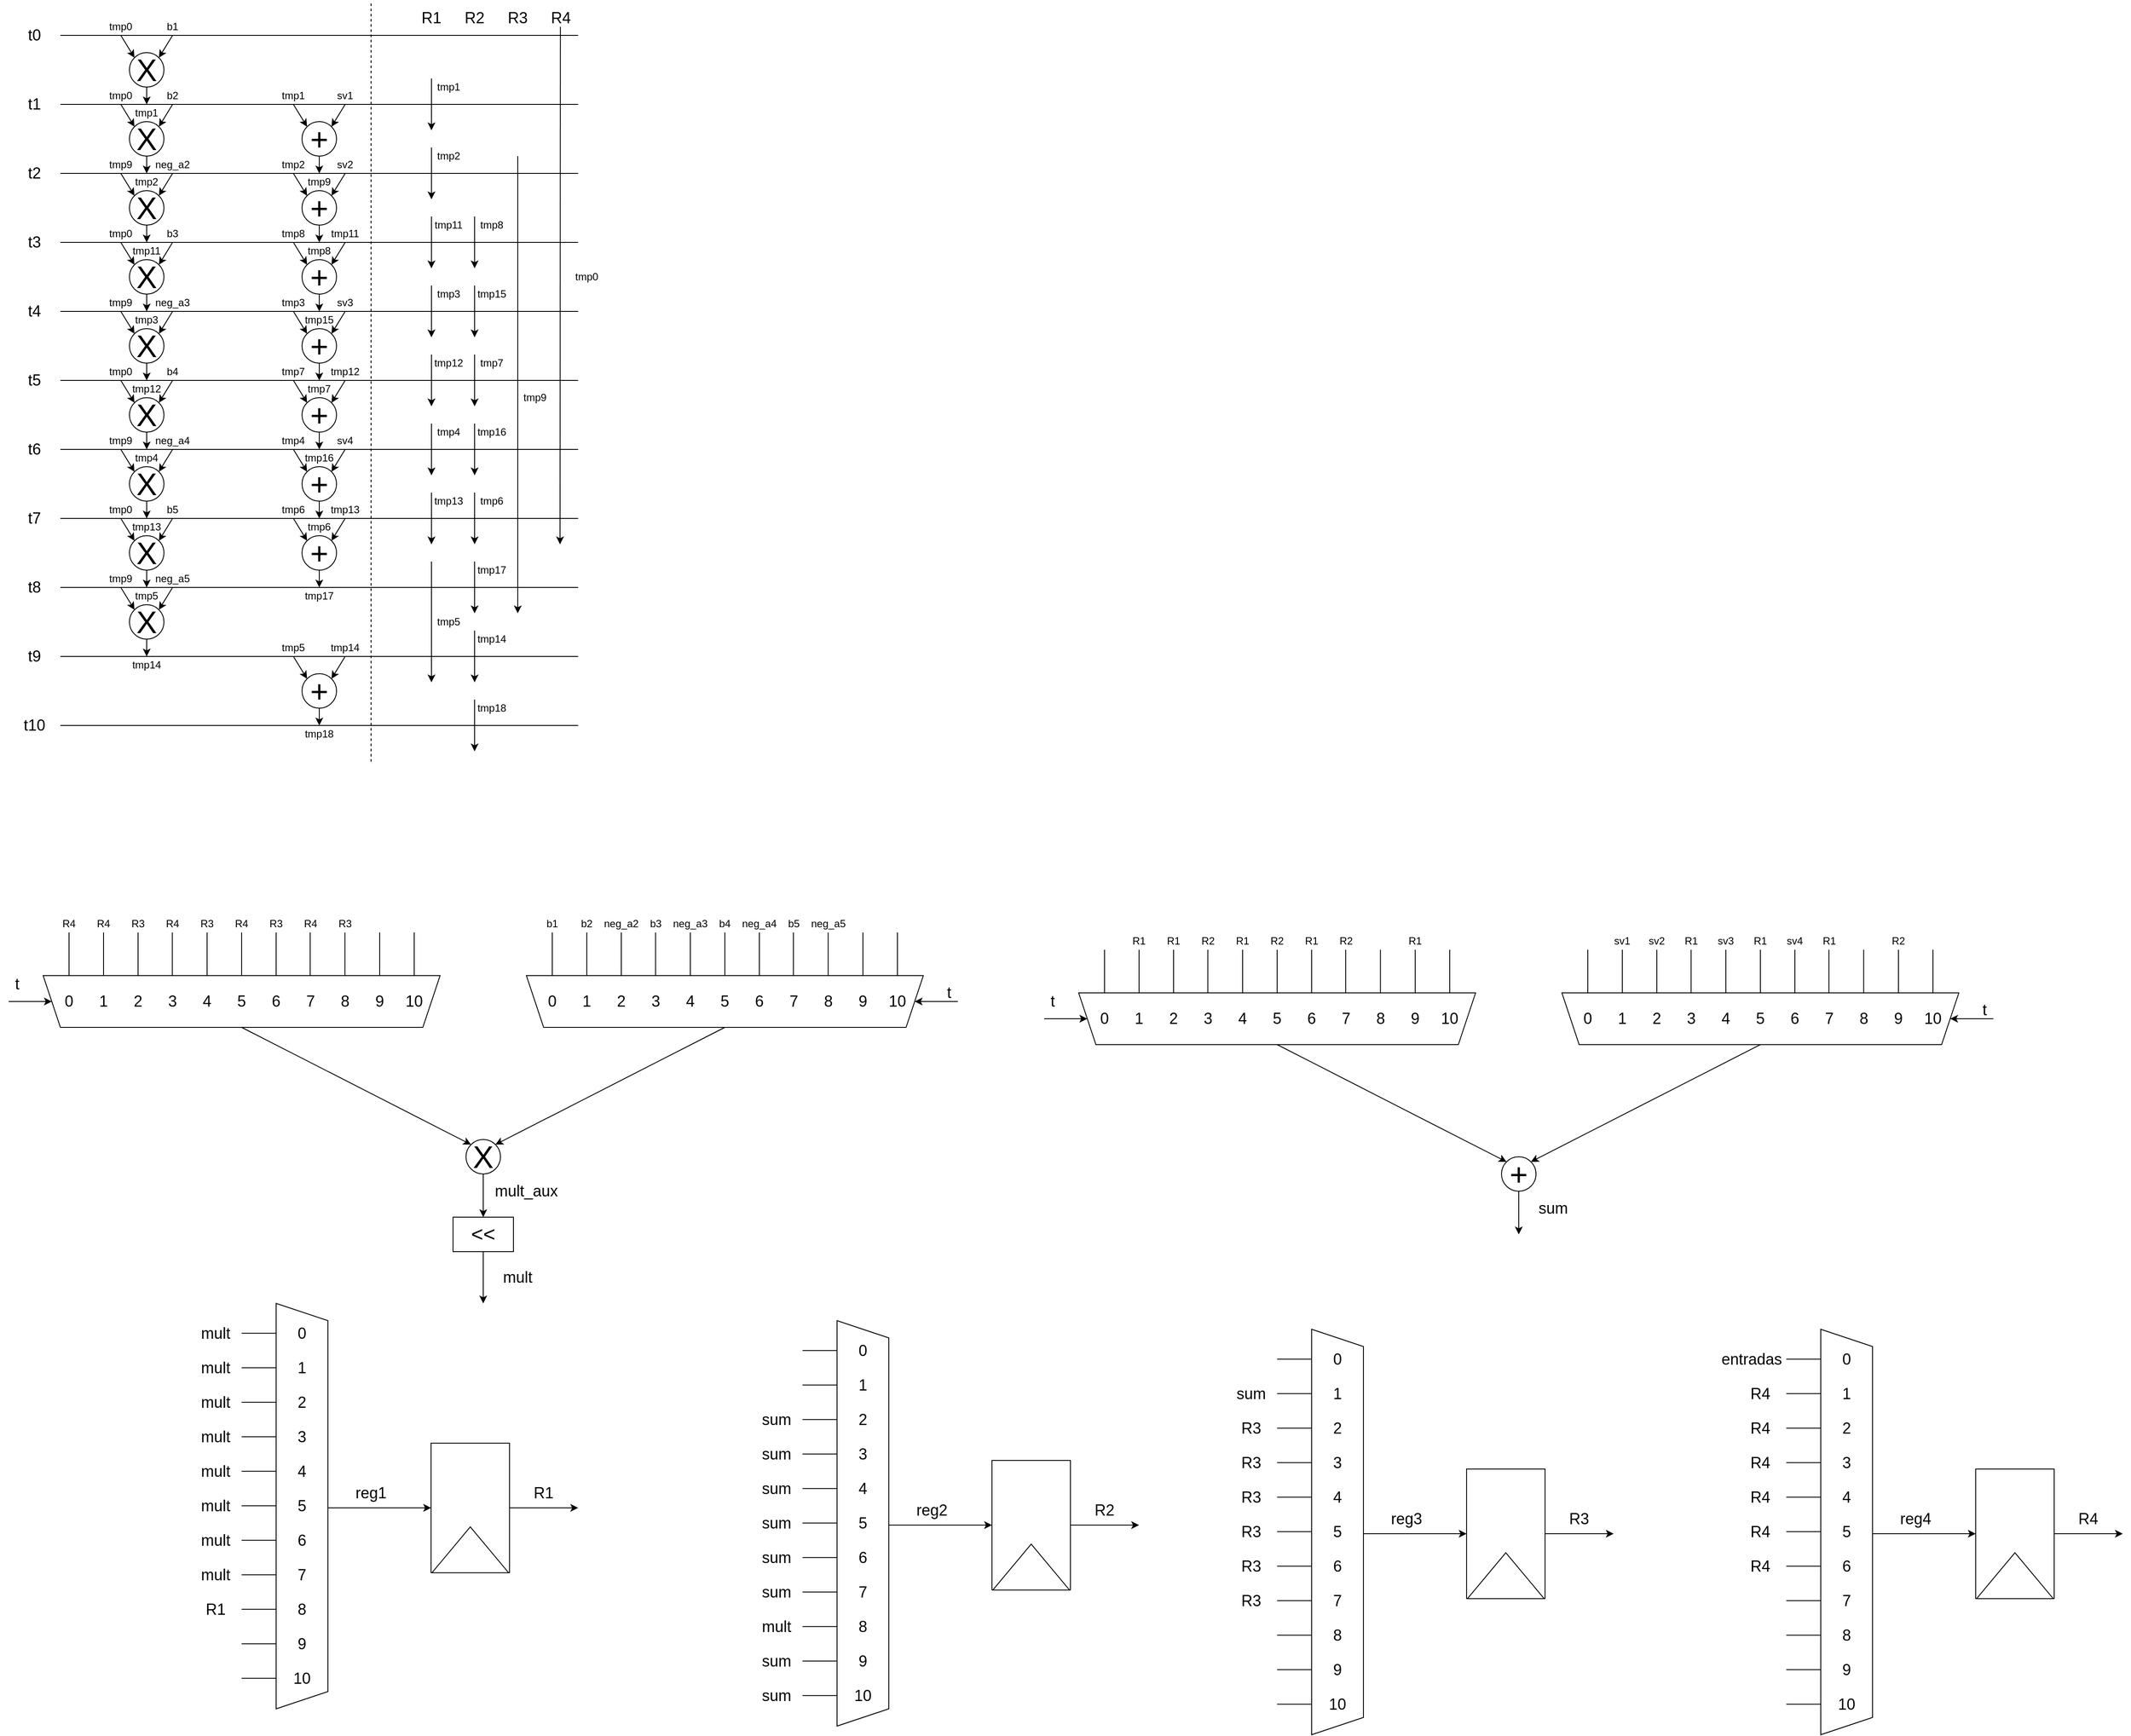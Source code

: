 <mxfile version="14.5.6" type="device"><diagram id="4eYe4r4iTy09CNPK97Oc" name="Page-1"><mxGraphModel dx="2755" dy="1535" grid="1" gridSize="10" guides="1" tooltips="1" connect="1" arrows="1" fold="1" page="1" pageScale="1" pageWidth="3300" pageHeight="4681" math="0" shadow="0"><root><mxCell id="0"/><mxCell id="1" parent="0"/><mxCell id="ZMVoh2226f_Gq5mv6Jz_-1" value="" style="endArrow=none;html=1;" parent="1" edge="1"><mxGeometry width="50" height="50" relative="1" as="geometry"><mxPoint x="200" y="160" as="sourcePoint"/><mxPoint x="800" y="160" as="targetPoint"/></mxGeometry></mxCell><mxCell id="ZMVoh2226f_Gq5mv6Jz_-2" value="" style="endArrow=none;html=1;" parent="1" edge="1"><mxGeometry width="50" height="50" relative="1" as="geometry"><mxPoint x="200" y="240" as="sourcePoint"/><mxPoint x="800" y="240" as="targetPoint"/></mxGeometry></mxCell><mxCell id="ZMVoh2226f_Gq5mv6Jz_-3" value="" style="endArrow=none;html=1;" parent="1" edge="1"><mxGeometry width="50" height="50" relative="1" as="geometry"><mxPoint x="200" y="320" as="sourcePoint"/><mxPoint x="800" y="320" as="targetPoint"/></mxGeometry></mxCell><mxCell id="ZMVoh2226f_Gq5mv6Jz_-4" value="" style="endArrow=none;html=1;" parent="1" edge="1"><mxGeometry width="50" height="50" relative="1" as="geometry"><mxPoint x="200" y="400" as="sourcePoint"/><mxPoint x="800" y="400" as="targetPoint"/></mxGeometry></mxCell><mxCell id="ZMVoh2226f_Gq5mv6Jz_-5" value="" style="endArrow=none;html=1;" parent="1" edge="1"><mxGeometry width="50" height="50" relative="1" as="geometry"><mxPoint x="200" y="480" as="sourcePoint"/><mxPoint x="800" y="480" as="targetPoint"/></mxGeometry></mxCell><mxCell id="ZMVoh2226f_Gq5mv6Jz_-6" value="" style="endArrow=none;html=1;" parent="1" edge="1"><mxGeometry width="50" height="50" relative="1" as="geometry"><mxPoint x="200" y="560" as="sourcePoint"/><mxPoint x="800" y="560" as="targetPoint"/></mxGeometry></mxCell><mxCell id="ZMVoh2226f_Gq5mv6Jz_-7" value="" style="endArrow=none;html=1;" parent="1" edge="1"><mxGeometry width="50" height="50" relative="1" as="geometry"><mxPoint x="200" y="640" as="sourcePoint"/><mxPoint x="800" y="640" as="targetPoint"/></mxGeometry></mxCell><mxCell id="ZMVoh2226f_Gq5mv6Jz_-8" value="" style="endArrow=none;html=1;" parent="1" edge="1"><mxGeometry width="50" height="50" relative="1" as="geometry"><mxPoint x="200" y="720" as="sourcePoint"/><mxPoint x="800" y="720" as="targetPoint"/></mxGeometry></mxCell><mxCell id="ZMVoh2226f_Gq5mv6Jz_-9" value="" style="endArrow=none;html=1;" parent="1" edge="1"><mxGeometry width="50" height="50" relative="1" as="geometry"><mxPoint x="200" y="800" as="sourcePoint"/><mxPoint x="800" y="800" as="targetPoint"/></mxGeometry></mxCell><mxCell id="ZMVoh2226f_Gq5mv6Jz_-10" value="" style="endArrow=none;html=1;" parent="1" edge="1"><mxGeometry width="50" height="50" relative="1" as="geometry"><mxPoint x="200" y="880" as="sourcePoint"/><mxPoint x="800" y="880" as="targetPoint"/></mxGeometry></mxCell><mxCell id="ZMVoh2226f_Gq5mv6Jz_-11" value="" style="endArrow=none;html=1;" parent="1" edge="1"><mxGeometry width="50" height="50" relative="1" as="geometry"><mxPoint x="200" y="960" as="sourcePoint"/><mxPoint x="800" y="960" as="targetPoint"/></mxGeometry></mxCell><mxCell id="ZMVoh2226f_Gq5mv6Jz_-20" value="&lt;font style=&quot;font-size: 36px&quot;&gt;X&lt;/font&gt;" style="ellipse;whiteSpace=wrap;html=1;aspect=fixed;" parent="1" vertex="1"><mxGeometry x="280" y="180" width="40" height="40" as="geometry"/></mxCell><mxCell id="ZMVoh2226f_Gq5mv6Jz_-34" value="&lt;font style=&quot;font-size: 18px&quot;&gt;t0&lt;/font&gt;" style="text;html=1;strokeColor=none;fillColor=none;align=center;verticalAlign=middle;whiteSpace=wrap;rounded=0;" parent="1" vertex="1"><mxGeometry x="150" y="150" width="40" height="20" as="geometry"/></mxCell><mxCell id="ZMVoh2226f_Gq5mv6Jz_-35" value="&lt;font style=&quot;font-size: 18px&quot;&gt;t1&lt;/font&gt;" style="text;html=1;strokeColor=none;fillColor=none;align=center;verticalAlign=middle;whiteSpace=wrap;rounded=0;" parent="1" vertex="1"><mxGeometry x="150" y="230" width="40" height="20" as="geometry"/></mxCell><mxCell id="ZMVoh2226f_Gq5mv6Jz_-36" value="&lt;font style=&quot;font-size: 18px&quot;&gt;t2&lt;/font&gt;" style="text;html=1;strokeColor=none;fillColor=none;align=center;verticalAlign=middle;whiteSpace=wrap;rounded=0;" parent="1" vertex="1"><mxGeometry x="150" y="310" width="40" height="20" as="geometry"/></mxCell><mxCell id="ZMVoh2226f_Gq5mv6Jz_-37" value="&lt;font style=&quot;font-size: 18px&quot;&gt;t3&lt;/font&gt;" style="text;html=1;strokeColor=none;fillColor=none;align=center;verticalAlign=middle;whiteSpace=wrap;rounded=0;" parent="1" vertex="1"><mxGeometry x="150" y="390" width="40" height="20" as="geometry"/></mxCell><mxCell id="ZMVoh2226f_Gq5mv6Jz_-38" value="&lt;font style=&quot;font-size: 18px&quot;&gt;t4&lt;/font&gt;" style="text;html=1;strokeColor=none;fillColor=none;align=center;verticalAlign=middle;whiteSpace=wrap;rounded=0;" parent="1" vertex="1"><mxGeometry x="150" y="470" width="40" height="20" as="geometry"/></mxCell><mxCell id="ZMVoh2226f_Gq5mv6Jz_-39" value="&lt;font style=&quot;font-size: 18px&quot;&gt;t5&lt;/font&gt;" style="text;html=1;strokeColor=none;fillColor=none;align=center;verticalAlign=middle;whiteSpace=wrap;rounded=0;" parent="1" vertex="1"><mxGeometry x="150" y="550" width="40" height="20" as="geometry"/></mxCell><mxCell id="ZMVoh2226f_Gq5mv6Jz_-40" value="&lt;font style=&quot;font-size: 18px&quot;&gt;t6&lt;/font&gt;" style="text;html=1;strokeColor=none;fillColor=none;align=center;verticalAlign=middle;whiteSpace=wrap;rounded=0;" parent="1" vertex="1"><mxGeometry x="150" y="630" width="40" height="20" as="geometry"/></mxCell><mxCell id="ZMVoh2226f_Gq5mv6Jz_-41" value="&lt;font style=&quot;font-size: 18px&quot;&gt;t7&lt;/font&gt;" style="text;html=1;strokeColor=none;fillColor=none;align=center;verticalAlign=middle;whiteSpace=wrap;rounded=0;" parent="1" vertex="1"><mxGeometry x="150" y="710" width="40" height="20" as="geometry"/></mxCell><mxCell id="ZMVoh2226f_Gq5mv6Jz_-42" value="&lt;font style=&quot;font-size: 18px&quot;&gt;t8&lt;/font&gt;" style="text;html=1;strokeColor=none;fillColor=none;align=center;verticalAlign=middle;whiteSpace=wrap;rounded=0;" parent="1" vertex="1"><mxGeometry x="150" y="790" width="40" height="20" as="geometry"/></mxCell><mxCell id="ZMVoh2226f_Gq5mv6Jz_-43" value="&lt;font style=&quot;font-size: 18px&quot;&gt;t9&lt;/font&gt;" style="text;html=1;strokeColor=none;fillColor=none;align=center;verticalAlign=middle;whiteSpace=wrap;rounded=0;" parent="1" vertex="1"><mxGeometry x="150" y="870" width="40" height="20" as="geometry"/></mxCell><mxCell id="ZMVoh2226f_Gq5mv6Jz_-44" value="&lt;font style=&quot;font-size: 18px&quot;&gt;t10&lt;/font&gt;" style="text;html=1;strokeColor=none;fillColor=none;align=center;verticalAlign=middle;whiteSpace=wrap;rounded=0;" parent="1" vertex="1"><mxGeometry x="150" y="950" width="40" height="20" as="geometry"/></mxCell><mxCell id="ZMVoh2226f_Gq5mv6Jz_-45" value="&lt;font style=&quot;font-size: 18px&quot;&gt;R1&lt;/font&gt;" style="text;html=1;strokeColor=none;fillColor=none;align=center;verticalAlign=middle;whiteSpace=wrap;rounded=0;" parent="1" vertex="1"><mxGeometry x="610" y="130" width="40" height="20" as="geometry"/></mxCell><mxCell id="ZMVoh2226f_Gq5mv6Jz_-46" value="&lt;font style=&quot;font-size: 18px&quot;&gt;R2&lt;/font&gt;" style="text;html=1;strokeColor=none;fillColor=none;align=center;verticalAlign=middle;whiteSpace=wrap;rounded=0;" parent="1" vertex="1"><mxGeometry x="660" y="130" width="40" height="20" as="geometry"/></mxCell><mxCell id="ZMVoh2226f_Gq5mv6Jz_-47" value="&lt;font style=&quot;font-size: 18px&quot;&gt;R3&lt;/font&gt;" style="text;html=1;strokeColor=none;fillColor=none;align=center;verticalAlign=middle;whiteSpace=wrap;rounded=0;" parent="1" vertex="1"><mxGeometry x="710" y="130" width="40" height="20" as="geometry"/></mxCell><mxCell id="ZMVoh2226f_Gq5mv6Jz_-48" value="&lt;font style=&quot;font-size: 18px&quot;&gt;R4&lt;/font&gt;" style="text;html=1;strokeColor=none;fillColor=none;align=center;verticalAlign=middle;whiteSpace=wrap;rounded=0;" parent="1" vertex="1"><mxGeometry x="760" y="130" width="40" height="20" as="geometry"/></mxCell><mxCell id="ZMVoh2226f_Gq5mv6Jz_-50" value="" style="endArrow=none;dashed=1;html=1;" parent="1" edge="1"><mxGeometry width="50" height="50" relative="1" as="geometry"><mxPoint x="560" y="1002" as="sourcePoint"/><mxPoint x="560" y="120" as="targetPoint"/></mxGeometry></mxCell><mxCell id="ZMVoh2226f_Gq5mv6Jz_-51" value="" style="endArrow=classic;html=1;entryX=0;entryY=0;entryDx=0;entryDy=0;" parent="1" target="ZMVoh2226f_Gq5mv6Jz_-20" edge="1"><mxGeometry width="50" height="50" relative="1" as="geometry"><mxPoint x="270" y="160" as="sourcePoint"/><mxPoint x="290" y="90" as="targetPoint"/></mxGeometry></mxCell><mxCell id="ZMVoh2226f_Gq5mv6Jz_-52" value="" style="endArrow=classic;html=1;entryX=1;entryY=0;entryDx=0;entryDy=0;" parent="1" target="ZMVoh2226f_Gq5mv6Jz_-20" edge="1"><mxGeometry width="50" height="50" relative="1" as="geometry"><mxPoint x="330" y="160" as="sourcePoint"/><mxPoint x="295.858" y="195.858" as="targetPoint"/></mxGeometry></mxCell><mxCell id="ZMVoh2226f_Gq5mv6Jz_-56" value="tmp0" style="text;html=1;strokeColor=none;fillColor=none;align=center;verticalAlign=middle;whiteSpace=wrap;rounded=0;" parent="1" vertex="1"><mxGeometry x="250" y="140" width="40" height="20" as="geometry"/></mxCell><mxCell id="ZMVoh2226f_Gq5mv6Jz_-57" value="b1" style="text;html=1;strokeColor=none;fillColor=none;align=center;verticalAlign=middle;whiteSpace=wrap;rounded=0;" parent="1" vertex="1"><mxGeometry x="310" y="140" width="40" height="20" as="geometry"/></mxCell><mxCell id="ZMVoh2226f_Gq5mv6Jz_-58" value="" style="endArrow=classic;html=1;exitX=0.5;exitY=1;exitDx=0;exitDy=0;" parent="1" source="ZMVoh2226f_Gq5mv6Jz_-20" edge="1"><mxGeometry width="50" height="50" relative="1" as="geometry"><mxPoint x="300" y="310" as="sourcePoint"/><mxPoint x="300" y="240" as="targetPoint"/></mxGeometry></mxCell><mxCell id="ZMVoh2226f_Gq5mv6Jz_-59" value="tmp1" style="text;html=1;strokeColor=none;fillColor=none;align=center;verticalAlign=middle;whiteSpace=wrap;rounded=0;" parent="1" vertex="1"><mxGeometry x="280" y="240" width="40" height="20" as="geometry"/></mxCell><mxCell id="ZMVoh2226f_Gq5mv6Jz_-73" value="&lt;font style=&quot;font-size: 36px&quot;&gt;X&lt;/font&gt;" style="ellipse;whiteSpace=wrap;html=1;aspect=fixed;" parent="1" vertex="1"><mxGeometry x="280" y="260" width="40" height="40" as="geometry"/></mxCell><mxCell id="ZMVoh2226f_Gq5mv6Jz_-74" value="" style="endArrow=classic;html=1;entryX=0;entryY=0;entryDx=0;entryDy=0;" parent="1" target="ZMVoh2226f_Gq5mv6Jz_-73" edge="1"><mxGeometry width="50" height="50" relative="1" as="geometry"><mxPoint x="270" y="240" as="sourcePoint"/><mxPoint x="290" y="170" as="targetPoint"/></mxGeometry></mxCell><mxCell id="ZMVoh2226f_Gq5mv6Jz_-75" value="" style="endArrow=classic;html=1;entryX=1;entryY=0;entryDx=0;entryDy=0;" parent="1" target="ZMVoh2226f_Gq5mv6Jz_-73" edge="1"><mxGeometry width="50" height="50" relative="1" as="geometry"><mxPoint x="330" y="240" as="sourcePoint"/><mxPoint x="295.858" y="275.858" as="targetPoint"/></mxGeometry></mxCell><mxCell id="ZMVoh2226f_Gq5mv6Jz_-76" value="tmp0" style="text;html=1;strokeColor=none;fillColor=none;align=center;verticalAlign=middle;whiteSpace=wrap;rounded=0;" parent="1" vertex="1"><mxGeometry x="250" y="220" width="40" height="20" as="geometry"/></mxCell><mxCell id="ZMVoh2226f_Gq5mv6Jz_-77" value="b2" style="text;html=1;strokeColor=none;fillColor=none;align=center;verticalAlign=middle;whiteSpace=wrap;rounded=0;" parent="1" vertex="1"><mxGeometry x="310" y="220" width="40" height="20" as="geometry"/></mxCell><mxCell id="ZMVoh2226f_Gq5mv6Jz_-78" value="" style="endArrow=classic;html=1;exitX=0.5;exitY=1;exitDx=0;exitDy=0;" parent="1" source="ZMVoh2226f_Gq5mv6Jz_-73" edge="1"><mxGeometry width="50" height="50" relative="1" as="geometry"><mxPoint x="300" y="390" as="sourcePoint"/><mxPoint x="300" y="320" as="targetPoint"/></mxGeometry></mxCell><mxCell id="ZMVoh2226f_Gq5mv6Jz_-79" value="tmp2" style="text;html=1;strokeColor=none;fillColor=none;align=center;verticalAlign=middle;whiteSpace=wrap;rounded=0;" parent="1" vertex="1"><mxGeometry x="280" y="320" width="40" height="20" as="geometry"/></mxCell><mxCell id="ZMVoh2226f_Gq5mv6Jz_-80" value="&lt;font style=&quot;font-size: 36px&quot;&gt;X&lt;/font&gt;" style="ellipse;whiteSpace=wrap;html=1;aspect=fixed;" parent="1" vertex="1"><mxGeometry x="280" y="340" width="40" height="40" as="geometry"/></mxCell><mxCell id="ZMVoh2226f_Gq5mv6Jz_-81" value="" style="endArrow=classic;html=1;entryX=0;entryY=0;entryDx=0;entryDy=0;" parent="1" target="ZMVoh2226f_Gq5mv6Jz_-80" edge="1"><mxGeometry width="50" height="50" relative="1" as="geometry"><mxPoint x="270" y="320" as="sourcePoint"/><mxPoint x="290" y="250" as="targetPoint"/></mxGeometry></mxCell><mxCell id="ZMVoh2226f_Gq5mv6Jz_-82" value="" style="endArrow=classic;html=1;entryX=1;entryY=0;entryDx=0;entryDy=0;" parent="1" target="ZMVoh2226f_Gq5mv6Jz_-80" edge="1"><mxGeometry width="50" height="50" relative="1" as="geometry"><mxPoint x="330" y="320" as="sourcePoint"/><mxPoint x="295.858" y="355.858" as="targetPoint"/></mxGeometry></mxCell><mxCell id="ZMVoh2226f_Gq5mv6Jz_-83" value="tmp9" style="text;html=1;strokeColor=none;fillColor=none;align=center;verticalAlign=middle;whiteSpace=wrap;rounded=0;" parent="1" vertex="1"><mxGeometry x="250" y="300" width="40" height="20" as="geometry"/></mxCell><mxCell id="ZMVoh2226f_Gq5mv6Jz_-84" value="neg_a2" style="text;html=1;strokeColor=none;fillColor=none;align=center;verticalAlign=middle;whiteSpace=wrap;rounded=0;" parent="1" vertex="1"><mxGeometry x="310" y="300" width="40" height="20" as="geometry"/></mxCell><mxCell id="ZMVoh2226f_Gq5mv6Jz_-85" value="" style="endArrow=classic;html=1;exitX=0.5;exitY=1;exitDx=0;exitDy=0;" parent="1" source="ZMVoh2226f_Gq5mv6Jz_-80" edge="1"><mxGeometry width="50" height="50" relative="1" as="geometry"><mxPoint x="300" y="470" as="sourcePoint"/><mxPoint x="300" y="400" as="targetPoint"/></mxGeometry></mxCell><mxCell id="ZMVoh2226f_Gq5mv6Jz_-86" value="tmp11" style="text;html=1;strokeColor=none;fillColor=none;align=center;verticalAlign=middle;whiteSpace=wrap;rounded=0;" parent="1" vertex="1"><mxGeometry x="280" y="400" width="40" height="20" as="geometry"/></mxCell><mxCell id="ZMVoh2226f_Gq5mv6Jz_-87" value="&lt;font style=&quot;font-size: 36px&quot;&gt;X&lt;/font&gt;" style="ellipse;whiteSpace=wrap;html=1;aspect=fixed;" parent="1" vertex="1"><mxGeometry x="280" y="420" width="40" height="40" as="geometry"/></mxCell><mxCell id="ZMVoh2226f_Gq5mv6Jz_-88" value="" style="endArrow=classic;html=1;entryX=0;entryY=0;entryDx=0;entryDy=0;" parent="1" target="ZMVoh2226f_Gq5mv6Jz_-87" edge="1"><mxGeometry width="50" height="50" relative="1" as="geometry"><mxPoint x="270" y="400" as="sourcePoint"/><mxPoint x="290" y="330" as="targetPoint"/></mxGeometry></mxCell><mxCell id="ZMVoh2226f_Gq5mv6Jz_-89" value="" style="endArrow=classic;html=1;entryX=1;entryY=0;entryDx=0;entryDy=0;" parent="1" target="ZMVoh2226f_Gq5mv6Jz_-87" edge="1"><mxGeometry width="50" height="50" relative="1" as="geometry"><mxPoint x="330" y="400" as="sourcePoint"/><mxPoint x="295.858" y="435.858" as="targetPoint"/></mxGeometry></mxCell><mxCell id="ZMVoh2226f_Gq5mv6Jz_-90" value="tmp0" style="text;html=1;strokeColor=none;fillColor=none;align=center;verticalAlign=middle;whiteSpace=wrap;rounded=0;" parent="1" vertex="1"><mxGeometry x="250" y="380" width="40" height="20" as="geometry"/></mxCell><mxCell id="ZMVoh2226f_Gq5mv6Jz_-91" value="b3" style="text;html=1;strokeColor=none;fillColor=none;align=center;verticalAlign=middle;whiteSpace=wrap;rounded=0;" parent="1" vertex="1"><mxGeometry x="310" y="380" width="40" height="20" as="geometry"/></mxCell><mxCell id="ZMVoh2226f_Gq5mv6Jz_-92" value="" style="endArrow=classic;html=1;exitX=0.5;exitY=1;exitDx=0;exitDy=0;" parent="1" source="ZMVoh2226f_Gq5mv6Jz_-87" edge="1"><mxGeometry width="50" height="50" relative="1" as="geometry"><mxPoint x="300" y="550" as="sourcePoint"/><mxPoint x="300" y="480" as="targetPoint"/></mxGeometry></mxCell><mxCell id="ZMVoh2226f_Gq5mv6Jz_-93" value="tmp3" style="text;html=1;strokeColor=none;fillColor=none;align=center;verticalAlign=middle;whiteSpace=wrap;rounded=0;" parent="1" vertex="1"><mxGeometry x="280" y="480" width="40" height="20" as="geometry"/></mxCell><mxCell id="ZMVoh2226f_Gq5mv6Jz_-94" value="&lt;font style=&quot;font-size: 36px&quot;&gt;X&lt;/font&gt;" style="ellipse;whiteSpace=wrap;html=1;aspect=fixed;" parent="1" vertex="1"><mxGeometry x="280" y="500" width="40" height="40" as="geometry"/></mxCell><mxCell id="ZMVoh2226f_Gq5mv6Jz_-95" value="" style="endArrow=classic;html=1;entryX=0;entryY=0;entryDx=0;entryDy=0;" parent="1" target="ZMVoh2226f_Gq5mv6Jz_-94" edge="1"><mxGeometry width="50" height="50" relative="1" as="geometry"><mxPoint x="270" y="480" as="sourcePoint"/><mxPoint x="290" y="410" as="targetPoint"/></mxGeometry></mxCell><mxCell id="ZMVoh2226f_Gq5mv6Jz_-96" value="" style="endArrow=classic;html=1;entryX=1;entryY=0;entryDx=0;entryDy=0;" parent="1" target="ZMVoh2226f_Gq5mv6Jz_-94" edge="1"><mxGeometry width="50" height="50" relative="1" as="geometry"><mxPoint x="330" y="480" as="sourcePoint"/><mxPoint x="295.858" y="515.858" as="targetPoint"/></mxGeometry></mxCell><mxCell id="ZMVoh2226f_Gq5mv6Jz_-97" value="tmp9" style="text;html=1;strokeColor=none;fillColor=none;align=center;verticalAlign=middle;whiteSpace=wrap;rounded=0;" parent="1" vertex="1"><mxGeometry x="250" y="460" width="40" height="20" as="geometry"/></mxCell><mxCell id="ZMVoh2226f_Gq5mv6Jz_-98" value="neg_a3" style="text;html=1;strokeColor=none;fillColor=none;align=center;verticalAlign=middle;whiteSpace=wrap;rounded=0;" parent="1" vertex="1"><mxGeometry x="310" y="460" width="40" height="20" as="geometry"/></mxCell><mxCell id="ZMVoh2226f_Gq5mv6Jz_-99" value="" style="endArrow=classic;html=1;exitX=0.5;exitY=1;exitDx=0;exitDy=0;" parent="1" source="ZMVoh2226f_Gq5mv6Jz_-94" edge="1"><mxGeometry width="50" height="50" relative="1" as="geometry"><mxPoint x="300" y="630" as="sourcePoint"/><mxPoint x="300" y="560" as="targetPoint"/></mxGeometry></mxCell><mxCell id="ZMVoh2226f_Gq5mv6Jz_-100" value="tmp12" style="text;html=1;strokeColor=none;fillColor=none;align=center;verticalAlign=middle;whiteSpace=wrap;rounded=0;" parent="1" vertex="1"><mxGeometry x="280" y="560" width="40" height="20" as="geometry"/></mxCell><mxCell id="ZMVoh2226f_Gq5mv6Jz_-101" value="&lt;font style=&quot;font-size: 36px&quot;&gt;X&lt;/font&gt;" style="ellipse;whiteSpace=wrap;html=1;aspect=fixed;" parent="1" vertex="1"><mxGeometry x="280" y="580" width="40" height="40" as="geometry"/></mxCell><mxCell id="ZMVoh2226f_Gq5mv6Jz_-102" value="" style="endArrow=classic;html=1;entryX=0;entryY=0;entryDx=0;entryDy=0;" parent="1" target="ZMVoh2226f_Gq5mv6Jz_-101" edge="1"><mxGeometry width="50" height="50" relative="1" as="geometry"><mxPoint x="270" y="560" as="sourcePoint"/><mxPoint x="290" y="490" as="targetPoint"/></mxGeometry></mxCell><mxCell id="ZMVoh2226f_Gq5mv6Jz_-103" value="" style="endArrow=classic;html=1;entryX=1;entryY=0;entryDx=0;entryDy=0;" parent="1" target="ZMVoh2226f_Gq5mv6Jz_-101" edge="1"><mxGeometry width="50" height="50" relative="1" as="geometry"><mxPoint x="330" y="560" as="sourcePoint"/><mxPoint x="295.858" y="595.858" as="targetPoint"/></mxGeometry></mxCell><mxCell id="ZMVoh2226f_Gq5mv6Jz_-104" value="tmp0" style="text;html=1;strokeColor=none;fillColor=none;align=center;verticalAlign=middle;whiteSpace=wrap;rounded=0;" parent="1" vertex="1"><mxGeometry x="250" y="540" width="40" height="20" as="geometry"/></mxCell><mxCell id="ZMVoh2226f_Gq5mv6Jz_-105" value="b4" style="text;html=1;strokeColor=none;fillColor=none;align=center;verticalAlign=middle;whiteSpace=wrap;rounded=0;" parent="1" vertex="1"><mxGeometry x="310" y="540" width="40" height="20" as="geometry"/></mxCell><mxCell id="ZMVoh2226f_Gq5mv6Jz_-106" value="" style="endArrow=classic;html=1;exitX=0.5;exitY=1;exitDx=0;exitDy=0;" parent="1" source="ZMVoh2226f_Gq5mv6Jz_-101" edge="1"><mxGeometry width="50" height="50" relative="1" as="geometry"><mxPoint x="300" y="710" as="sourcePoint"/><mxPoint x="300" y="640" as="targetPoint"/></mxGeometry></mxCell><mxCell id="ZMVoh2226f_Gq5mv6Jz_-107" value="tmp4" style="text;html=1;strokeColor=none;fillColor=none;align=center;verticalAlign=middle;whiteSpace=wrap;rounded=0;" parent="1" vertex="1"><mxGeometry x="280" y="640" width="40" height="20" as="geometry"/></mxCell><mxCell id="ZMVoh2226f_Gq5mv6Jz_-108" value="&lt;font style=&quot;font-size: 36px&quot;&gt;X&lt;/font&gt;" style="ellipse;whiteSpace=wrap;html=1;aspect=fixed;" parent="1" vertex="1"><mxGeometry x="280" y="660" width="40" height="40" as="geometry"/></mxCell><mxCell id="ZMVoh2226f_Gq5mv6Jz_-109" value="" style="endArrow=classic;html=1;entryX=0;entryY=0;entryDx=0;entryDy=0;" parent="1" target="ZMVoh2226f_Gq5mv6Jz_-108" edge="1"><mxGeometry width="50" height="50" relative="1" as="geometry"><mxPoint x="270" y="640" as="sourcePoint"/><mxPoint x="290" y="570" as="targetPoint"/></mxGeometry></mxCell><mxCell id="ZMVoh2226f_Gq5mv6Jz_-110" value="" style="endArrow=classic;html=1;entryX=1;entryY=0;entryDx=0;entryDy=0;" parent="1" target="ZMVoh2226f_Gq5mv6Jz_-108" edge="1"><mxGeometry width="50" height="50" relative="1" as="geometry"><mxPoint x="330" y="640" as="sourcePoint"/><mxPoint x="295.858" y="675.858" as="targetPoint"/></mxGeometry></mxCell><mxCell id="ZMVoh2226f_Gq5mv6Jz_-111" value="tmp9" style="text;html=1;strokeColor=none;fillColor=none;align=center;verticalAlign=middle;whiteSpace=wrap;rounded=0;" parent="1" vertex="1"><mxGeometry x="250" y="620" width="40" height="20" as="geometry"/></mxCell><mxCell id="ZMVoh2226f_Gq5mv6Jz_-112" value="neg_a4" style="text;html=1;strokeColor=none;fillColor=none;align=center;verticalAlign=middle;whiteSpace=wrap;rounded=0;" parent="1" vertex="1"><mxGeometry x="310" y="620" width="40" height="20" as="geometry"/></mxCell><mxCell id="ZMVoh2226f_Gq5mv6Jz_-113" value="" style="endArrow=classic;html=1;exitX=0.5;exitY=1;exitDx=0;exitDy=0;" parent="1" source="ZMVoh2226f_Gq5mv6Jz_-108" edge="1"><mxGeometry width="50" height="50" relative="1" as="geometry"><mxPoint x="300" y="790" as="sourcePoint"/><mxPoint x="300" y="720" as="targetPoint"/></mxGeometry></mxCell><mxCell id="ZMVoh2226f_Gq5mv6Jz_-114" value="tmp13" style="text;html=1;strokeColor=none;fillColor=none;align=center;verticalAlign=middle;whiteSpace=wrap;rounded=0;" parent="1" vertex="1"><mxGeometry x="280" y="720" width="40" height="20" as="geometry"/></mxCell><mxCell id="ZMVoh2226f_Gq5mv6Jz_-115" value="&lt;font style=&quot;font-size: 36px&quot;&gt;X&lt;/font&gt;" style="ellipse;whiteSpace=wrap;html=1;aspect=fixed;" parent="1" vertex="1"><mxGeometry x="280" y="740" width="40" height="40" as="geometry"/></mxCell><mxCell id="ZMVoh2226f_Gq5mv6Jz_-116" value="" style="endArrow=classic;html=1;entryX=0;entryY=0;entryDx=0;entryDy=0;" parent="1" target="ZMVoh2226f_Gq5mv6Jz_-115" edge="1"><mxGeometry width="50" height="50" relative="1" as="geometry"><mxPoint x="270" y="720" as="sourcePoint"/><mxPoint x="290" y="650" as="targetPoint"/></mxGeometry></mxCell><mxCell id="ZMVoh2226f_Gq5mv6Jz_-117" value="" style="endArrow=classic;html=1;entryX=1;entryY=0;entryDx=0;entryDy=0;" parent="1" target="ZMVoh2226f_Gq5mv6Jz_-115" edge="1"><mxGeometry width="50" height="50" relative="1" as="geometry"><mxPoint x="330" y="720" as="sourcePoint"/><mxPoint x="295.858" y="755.858" as="targetPoint"/></mxGeometry></mxCell><mxCell id="ZMVoh2226f_Gq5mv6Jz_-118" value="tmp0" style="text;html=1;strokeColor=none;fillColor=none;align=center;verticalAlign=middle;whiteSpace=wrap;rounded=0;" parent="1" vertex="1"><mxGeometry x="250" y="700" width="40" height="20" as="geometry"/></mxCell><mxCell id="ZMVoh2226f_Gq5mv6Jz_-119" value="b5" style="text;html=1;strokeColor=none;fillColor=none;align=center;verticalAlign=middle;whiteSpace=wrap;rounded=0;" parent="1" vertex="1"><mxGeometry x="310" y="700" width="40" height="20" as="geometry"/></mxCell><mxCell id="ZMVoh2226f_Gq5mv6Jz_-120" value="" style="endArrow=classic;html=1;exitX=0.5;exitY=1;exitDx=0;exitDy=0;" parent="1" source="ZMVoh2226f_Gq5mv6Jz_-115" edge="1"><mxGeometry width="50" height="50" relative="1" as="geometry"><mxPoint x="300" y="870" as="sourcePoint"/><mxPoint x="300" y="800" as="targetPoint"/></mxGeometry></mxCell><mxCell id="ZMVoh2226f_Gq5mv6Jz_-121" value="tmp5" style="text;html=1;strokeColor=none;fillColor=none;align=center;verticalAlign=middle;whiteSpace=wrap;rounded=0;" parent="1" vertex="1"><mxGeometry x="280" y="800" width="40" height="20" as="geometry"/></mxCell><mxCell id="ZMVoh2226f_Gq5mv6Jz_-122" value="&lt;font style=&quot;font-size: 36px&quot;&gt;X&lt;/font&gt;" style="ellipse;whiteSpace=wrap;html=1;aspect=fixed;" parent="1" vertex="1"><mxGeometry x="280" y="820" width="40" height="40" as="geometry"/></mxCell><mxCell id="ZMVoh2226f_Gq5mv6Jz_-123" value="" style="endArrow=classic;html=1;entryX=0;entryY=0;entryDx=0;entryDy=0;" parent="1" target="ZMVoh2226f_Gq5mv6Jz_-122" edge="1"><mxGeometry width="50" height="50" relative="1" as="geometry"><mxPoint x="270" y="800" as="sourcePoint"/><mxPoint x="290" y="730" as="targetPoint"/></mxGeometry></mxCell><mxCell id="ZMVoh2226f_Gq5mv6Jz_-124" value="" style="endArrow=classic;html=1;entryX=1;entryY=0;entryDx=0;entryDy=0;" parent="1" target="ZMVoh2226f_Gq5mv6Jz_-122" edge="1"><mxGeometry width="50" height="50" relative="1" as="geometry"><mxPoint x="330" y="800" as="sourcePoint"/><mxPoint x="295.858" y="835.858" as="targetPoint"/></mxGeometry></mxCell><mxCell id="ZMVoh2226f_Gq5mv6Jz_-125" value="tmp9" style="text;html=1;strokeColor=none;fillColor=none;align=center;verticalAlign=middle;whiteSpace=wrap;rounded=0;" parent="1" vertex="1"><mxGeometry x="250" y="780" width="40" height="20" as="geometry"/></mxCell><mxCell id="ZMVoh2226f_Gq5mv6Jz_-126" value="neg_a5" style="text;html=1;strokeColor=none;fillColor=none;align=center;verticalAlign=middle;whiteSpace=wrap;rounded=0;" parent="1" vertex="1"><mxGeometry x="310" y="780" width="40" height="20" as="geometry"/></mxCell><mxCell id="ZMVoh2226f_Gq5mv6Jz_-127" value="" style="endArrow=classic;html=1;exitX=0.5;exitY=1;exitDx=0;exitDy=0;" parent="1" source="ZMVoh2226f_Gq5mv6Jz_-122" edge="1"><mxGeometry width="50" height="50" relative="1" as="geometry"><mxPoint x="300" y="950" as="sourcePoint"/><mxPoint x="300" y="880" as="targetPoint"/></mxGeometry></mxCell><mxCell id="ZMVoh2226f_Gq5mv6Jz_-128" value="tmp14" style="text;html=1;strokeColor=none;fillColor=none;align=center;verticalAlign=middle;whiteSpace=wrap;rounded=0;" parent="1" vertex="1"><mxGeometry x="280" y="880" width="40" height="20" as="geometry"/></mxCell><mxCell id="ZMVoh2226f_Gq5mv6Jz_-136" value="&lt;font style=&quot;font-size: 36px&quot;&gt;+&lt;/font&gt;" style="ellipse;whiteSpace=wrap;html=1;aspect=fixed;" parent="1" vertex="1"><mxGeometry x="480" y="260" width="40" height="40" as="geometry"/></mxCell><mxCell id="ZMVoh2226f_Gq5mv6Jz_-137" value="" style="endArrow=classic;html=1;entryX=0;entryY=0;entryDx=0;entryDy=0;" parent="1" target="ZMVoh2226f_Gq5mv6Jz_-136" edge="1"><mxGeometry width="50" height="50" relative="1" as="geometry"><mxPoint x="470" y="240" as="sourcePoint"/><mxPoint x="490" y="170" as="targetPoint"/></mxGeometry></mxCell><mxCell id="ZMVoh2226f_Gq5mv6Jz_-138" value="" style="endArrow=classic;html=1;entryX=1;entryY=0;entryDx=0;entryDy=0;" parent="1" target="ZMVoh2226f_Gq5mv6Jz_-136" edge="1"><mxGeometry width="50" height="50" relative="1" as="geometry"><mxPoint x="530" y="240" as="sourcePoint"/><mxPoint x="495.858" y="275.858" as="targetPoint"/></mxGeometry></mxCell><mxCell id="ZMVoh2226f_Gq5mv6Jz_-139" value="tmp1" style="text;html=1;strokeColor=none;fillColor=none;align=center;verticalAlign=middle;whiteSpace=wrap;rounded=0;" parent="1" vertex="1"><mxGeometry x="450" y="220" width="40" height="20" as="geometry"/></mxCell><mxCell id="ZMVoh2226f_Gq5mv6Jz_-141" value="" style="endArrow=classic;html=1;exitX=0.5;exitY=1;exitDx=0;exitDy=0;" parent="1" source="ZMVoh2226f_Gq5mv6Jz_-136" edge="1"><mxGeometry width="50" height="50" relative="1" as="geometry"><mxPoint x="500" y="390" as="sourcePoint"/><mxPoint x="500" y="320" as="targetPoint"/></mxGeometry></mxCell><mxCell id="ZMVoh2226f_Gq5mv6Jz_-142" value="tmp9" style="text;html=1;strokeColor=none;fillColor=none;align=center;verticalAlign=middle;whiteSpace=wrap;rounded=0;" parent="1" vertex="1"><mxGeometry x="480" y="320" width="40" height="20" as="geometry"/></mxCell><mxCell id="ZMVoh2226f_Gq5mv6Jz_-143" value="sv1" style="text;html=1;strokeColor=none;fillColor=none;align=center;verticalAlign=middle;whiteSpace=wrap;rounded=0;" parent="1" vertex="1"><mxGeometry x="510" y="220" width="40" height="20" as="geometry"/></mxCell><mxCell id="ZMVoh2226f_Gq5mv6Jz_-144" value="&lt;font style=&quot;font-size: 36px&quot;&gt;+&lt;/font&gt;" style="ellipse;whiteSpace=wrap;html=1;aspect=fixed;" parent="1" vertex="1"><mxGeometry x="480" y="340" width="40" height="40" as="geometry"/></mxCell><mxCell id="ZMVoh2226f_Gq5mv6Jz_-145" value="" style="endArrow=classic;html=1;entryX=0;entryY=0;entryDx=0;entryDy=0;" parent="1" target="ZMVoh2226f_Gq5mv6Jz_-144" edge="1"><mxGeometry width="50" height="50" relative="1" as="geometry"><mxPoint x="470" y="320" as="sourcePoint"/><mxPoint x="490" y="250" as="targetPoint"/></mxGeometry></mxCell><mxCell id="ZMVoh2226f_Gq5mv6Jz_-146" value="" style="endArrow=classic;html=1;entryX=1;entryY=0;entryDx=0;entryDy=0;" parent="1" target="ZMVoh2226f_Gq5mv6Jz_-144" edge="1"><mxGeometry width="50" height="50" relative="1" as="geometry"><mxPoint x="530" y="320" as="sourcePoint"/><mxPoint x="495.858" y="355.858" as="targetPoint"/></mxGeometry></mxCell><mxCell id="ZMVoh2226f_Gq5mv6Jz_-147" value="tmp2" style="text;html=1;strokeColor=none;fillColor=none;align=center;verticalAlign=middle;whiteSpace=wrap;rounded=0;" parent="1" vertex="1"><mxGeometry x="450" y="300" width="40" height="20" as="geometry"/></mxCell><mxCell id="ZMVoh2226f_Gq5mv6Jz_-148" value="" style="endArrow=classic;html=1;exitX=0.5;exitY=1;exitDx=0;exitDy=0;" parent="1" source="ZMVoh2226f_Gq5mv6Jz_-144" edge="1"><mxGeometry width="50" height="50" relative="1" as="geometry"><mxPoint x="500" y="470" as="sourcePoint"/><mxPoint x="500" y="400" as="targetPoint"/></mxGeometry></mxCell><mxCell id="ZMVoh2226f_Gq5mv6Jz_-149" value="tmp8" style="text;html=1;strokeColor=none;fillColor=none;align=center;verticalAlign=middle;whiteSpace=wrap;rounded=0;" parent="1" vertex="1"><mxGeometry x="480" y="400" width="40" height="20" as="geometry"/></mxCell><mxCell id="ZMVoh2226f_Gq5mv6Jz_-150" value="sv2" style="text;html=1;strokeColor=none;fillColor=none;align=center;verticalAlign=middle;whiteSpace=wrap;rounded=0;" parent="1" vertex="1"><mxGeometry x="510" y="300" width="40" height="20" as="geometry"/></mxCell><mxCell id="ZMVoh2226f_Gq5mv6Jz_-151" value="&lt;font style=&quot;font-size: 36px&quot;&gt;+&lt;/font&gt;" style="ellipse;whiteSpace=wrap;html=1;aspect=fixed;" parent="1" vertex="1"><mxGeometry x="480" y="420" width="40" height="40" as="geometry"/></mxCell><mxCell id="ZMVoh2226f_Gq5mv6Jz_-152" value="" style="endArrow=classic;html=1;entryX=0;entryY=0;entryDx=0;entryDy=0;" parent="1" target="ZMVoh2226f_Gq5mv6Jz_-151" edge="1"><mxGeometry width="50" height="50" relative="1" as="geometry"><mxPoint x="470" y="400" as="sourcePoint"/><mxPoint x="490" y="330" as="targetPoint"/></mxGeometry></mxCell><mxCell id="ZMVoh2226f_Gq5mv6Jz_-153" value="" style="endArrow=classic;html=1;entryX=1;entryY=0;entryDx=0;entryDy=0;" parent="1" target="ZMVoh2226f_Gq5mv6Jz_-151" edge="1"><mxGeometry width="50" height="50" relative="1" as="geometry"><mxPoint x="530" y="400" as="sourcePoint"/><mxPoint x="495.858" y="435.858" as="targetPoint"/></mxGeometry></mxCell><mxCell id="ZMVoh2226f_Gq5mv6Jz_-154" value="tmp8" style="text;html=1;strokeColor=none;fillColor=none;align=center;verticalAlign=middle;whiteSpace=wrap;rounded=0;" parent="1" vertex="1"><mxGeometry x="450" y="380" width="40" height="20" as="geometry"/></mxCell><mxCell id="ZMVoh2226f_Gq5mv6Jz_-155" value="" style="endArrow=classic;html=1;exitX=0.5;exitY=1;exitDx=0;exitDy=0;" parent="1" source="ZMVoh2226f_Gq5mv6Jz_-151" edge="1"><mxGeometry width="50" height="50" relative="1" as="geometry"><mxPoint x="500" y="550" as="sourcePoint"/><mxPoint x="500" y="480" as="targetPoint"/></mxGeometry></mxCell><mxCell id="ZMVoh2226f_Gq5mv6Jz_-156" value="tmp15" style="text;html=1;strokeColor=none;fillColor=none;align=center;verticalAlign=middle;whiteSpace=wrap;rounded=0;" parent="1" vertex="1"><mxGeometry x="480" y="480" width="40" height="20" as="geometry"/></mxCell><mxCell id="ZMVoh2226f_Gq5mv6Jz_-157" value="tmp11" style="text;html=1;strokeColor=none;fillColor=none;align=center;verticalAlign=middle;whiteSpace=wrap;rounded=0;" parent="1" vertex="1"><mxGeometry x="510" y="380" width="40" height="20" as="geometry"/></mxCell><mxCell id="ZMVoh2226f_Gq5mv6Jz_-158" value="&lt;font style=&quot;font-size: 36px&quot;&gt;+&lt;/font&gt;" style="ellipse;whiteSpace=wrap;html=1;aspect=fixed;" parent="1" vertex="1"><mxGeometry x="480" y="500" width="40" height="40" as="geometry"/></mxCell><mxCell id="ZMVoh2226f_Gq5mv6Jz_-159" value="" style="endArrow=classic;html=1;entryX=0;entryY=0;entryDx=0;entryDy=0;" parent="1" target="ZMVoh2226f_Gq5mv6Jz_-158" edge="1"><mxGeometry width="50" height="50" relative="1" as="geometry"><mxPoint x="470" y="480" as="sourcePoint"/><mxPoint x="490" y="410" as="targetPoint"/></mxGeometry></mxCell><mxCell id="ZMVoh2226f_Gq5mv6Jz_-160" value="" style="endArrow=classic;html=1;entryX=1;entryY=0;entryDx=0;entryDy=0;" parent="1" target="ZMVoh2226f_Gq5mv6Jz_-158" edge="1"><mxGeometry width="50" height="50" relative="1" as="geometry"><mxPoint x="530" y="480" as="sourcePoint"/><mxPoint x="495.858" y="515.858" as="targetPoint"/></mxGeometry></mxCell><mxCell id="ZMVoh2226f_Gq5mv6Jz_-161" value="tmp3" style="text;html=1;strokeColor=none;fillColor=none;align=center;verticalAlign=middle;whiteSpace=wrap;rounded=0;" parent="1" vertex="1"><mxGeometry x="450" y="460" width="40" height="20" as="geometry"/></mxCell><mxCell id="ZMVoh2226f_Gq5mv6Jz_-162" value="" style="endArrow=classic;html=1;exitX=0.5;exitY=1;exitDx=0;exitDy=0;" parent="1" source="ZMVoh2226f_Gq5mv6Jz_-158" edge="1"><mxGeometry width="50" height="50" relative="1" as="geometry"><mxPoint x="500" y="630" as="sourcePoint"/><mxPoint x="500" y="560" as="targetPoint"/></mxGeometry></mxCell><mxCell id="ZMVoh2226f_Gq5mv6Jz_-163" value="tmp7" style="text;html=1;strokeColor=none;fillColor=none;align=center;verticalAlign=middle;whiteSpace=wrap;rounded=0;" parent="1" vertex="1"><mxGeometry x="480" y="560" width="40" height="20" as="geometry"/></mxCell><mxCell id="ZMVoh2226f_Gq5mv6Jz_-164" value="sv3" style="text;html=1;strokeColor=none;fillColor=none;align=center;verticalAlign=middle;whiteSpace=wrap;rounded=0;" parent="1" vertex="1"><mxGeometry x="510" y="460" width="40" height="20" as="geometry"/></mxCell><mxCell id="ZMVoh2226f_Gq5mv6Jz_-165" value="&lt;font style=&quot;font-size: 36px&quot;&gt;+&lt;/font&gt;" style="ellipse;whiteSpace=wrap;html=1;aspect=fixed;" parent="1" vertex="1"><mxGeometry x="480" y="580" width="40" height="40" as="geometry"/></mxCell><mxCell id="ZMVoh2226f_Gq5mv6Jz_-166" value="" style="endArrow=classic;html=1;entryX=0;entryY=0;entryDx=0;entryDy=0;" parent="1" target="ZMVoh2226f_Gq5mv6Jz_-165" edge="1"><mxGeometry width="50" height="50" relative="1" as="geometry"><mxPoint x="470" y="560" as="sourcePoint"/><mxPoint x="490" y="490" as="targetPoint"/></mxGeometry></mxCell><mxCell id="ZMVoh2226f_Gq5mv6Jz_-167" value="" style="endArrow=classic;html=1;entryX=1;entryY=0;entryDx=0;entryDy=0;" parent="1" target="ZMVoh2226f_Gq5mv6Jz_-165" edge="1"><mxGeometry width="50" height="50" relative="1" as="geometry"><mxPoint x="530" y="560" as="sourcePoint"/><mxPoint x="495.858" y="595.858" as="targetPoint"/></mxGeometry></mxCell><mxCell id="ZMVoh2226f_Gq5mv6Jz_-168" value="tmp7" style="text;html=1;strokeColor=none;fillColor=none;align=center;verticalAlign=middle;whiteSpace=wrap;rounded=0;" parent="1" vertex="1"><mxGeometry x="450" y="540" width="40" height="20" as="geometry"/></mxCell><mxCell id="ZMVoh2226f_Gq5mv6Jz_-169" value="" style="endArrow=classic;html=1;exitX=0.5;exitY=1;exitDx=0;exitDy=0;" parent="1" source="ZMVoh2226f_Gq5mv6Jz_-165" edge="1"><mxGeometry width="50" height="50" relative="1" as="geometry"><mxPoint x="500" y="710" as="sourcePoint"/><mxPoint x="500" y="640" as="targetPoint"/></mxGeometry></mxCell><mxCell id="ZMVoh2226f_Gq5mv6Jz_-170" value="tmp16" style="text;html=1;strokeColor=none;fillColor=none;align=center;verticalAlign=middle;whiteSpace=wrap;rounded=0;" parent="1" vertex="1"><mxGeometry x="480" y="640" width="40" height="20" as="geometry"/></mxCell><mxCell id="ZMVoh2226f_Gq5mv6Jz_-171" value="tmp12" style="text;html=1;strokeColor=none;fillColor=none;align=center;verticalAlign=middle;whiteSpace=wrap;rounded=0;" parent="1" vertex="1"><mxGeometry x="510" y="540" width="40" height="20" as="geometry"/></mxCell><mxCell id="ZMVoh2226f_Gq5mv6Jz_-172" value="&lt;font style=&quot;font-size: 36px&quot;&gt;+&lt;/font&gt;" style="ellipse;whiteSpace=wrap;html=1;aspect=fixed;" parent="1" vertex="1"><mxGeometry x="480" y="660" width="40" height="40" as="geometry"/></mxCell><mxCell id="ZMVoh2226f_Gq5mv6Jz_-173" value="" style="endArrow=classic;html=1;entryX=0;entryY=0;entryDx=0;entryDy=0;" parent="1" target="ZMVoh2226f_Gq5mv6Jz_-172" edge="1"><mxGeometry width="50" height="50" relative="1" as="geometry"><mxPoint x="470" y="640" as="sourcePoint"/><mxPoint x="490" y="570" as="targetPoint"/></mxGeometry></mxCell><mxCell id="ZMVoh2226f_Gq5mv6Jz_-174" value="" style="endArrow=classic;html=1;entryX=1;entryY=0;entryDx=0;entryDy=0;" parent="1" target="ZMVoh2226f_Gq5mv6Jz_-172" edge="1"><mxGeometry width="50" height="50" relative="1" as="geometry"><mxPoint x="530" y="640" as="sourcePoint"/><mxPoint x="495.858" y="675.858" as="targetPoint"/></mxGeometry></mxCell><mxCell id="ZMVoh2226f_Gq5mv6Jz_-175" value="tmp4" style="text;html=1;strokeColor=none;fillColor=none;align=center;verticalAlign=middle;whiteSpace=wrap;rounded=0;" parent="1" vertex="1"><mxGeometry x="450" y="620" width="40" height="20" as="geometry"/></mxCell><mxCell id="ZMVoh2226f_Gq5mv6Jz_-176" value="" style="endArrow=classic;html=1;exitX=0.5;exitY=1;exitDx=0;exitDy=0;" parent="1" source="ZMVoh2226f_Gq5mv6Jz_-172" edge="1"><mxGeometry width="50" height="50" relative="1" as="geometry"><mxPoint x="500" y="790" as="sourcePoint"/><mxPoint x="500" y="720" as="targetPoint"/></mxGeometry></mxCell><mxCell id="ZMVoh2226f_Gq5mv6Jz_-177" value="tmp6" style="text;html=1;strokeColor=none;fillColor=none;align=center;verticalAlign=middle;whiteSpace=wrap;rounded=0;" parent="1" vertex="1"><mxGeometry x="480" y="720" width="40" height="20" as="geometry"/></mxCell><mxCell id="ZMVoh2226f_Gq5mv6Jz_-178" value="sv4" style="text;html=1;strokeColor=none;fillColor=none;align=center;verticalAlign=middle;whiteSpace=wrap;rounded=0;" parent="1" vertex="1"><mxGeometry x="510" y="620" width="40" height="20" as="geometry"/></mxCell><mxCell id="ZMVoh2226f_Gq5mv6Jz_-179" value="&lt;font style=&quot;font-size: 36px&quot;&gt;+&lt;/font&gt;" style="ellipse;whiteSpace=wrap;html=1;aspect=fixed;" parent="1" vertex="1"><mxGeometry x="480" y="740" width="40" height="40" as="geometry"/></mxCell><mxCell id="ZMVoh2226f_Gq5mv6Jz_-180" value="" style="endArrow=classic;html=1;entryX=0;entryY=0;entryDx=0;entryDy=0;" parent="1" target="ZMVoh2226f_Gq5mv6Jz_-179" edge="1"><mxGeometry width="50" height="50" relative="1" as="geometry"><mxPoint x="470" y="720" as="sourcePoint"/><mxPoint x="490" y="650" as="targetPoint"/></mxGeometry></mxCell><mxCell id="ZMVoh2226f_Gq5mv6Jz_-181" value="" style="endArrow=classic;html=1;entryX=1;entryY=0;entryDx=0;entryDy=0;" parent="1" target="ZMVoh2226f_Gq5mv6Jz_-179" edge="1"><mxGeometry width="50" height="50" relative="1" as="geometry"><mxPoint x="530" y="720" as="sourcePoint"/><mxPoint x="495.858" y="755.858" as="targetPoint"/></mxGeometry></mxCell><mxCell id="ZMVoh2226f_Gq5mv6Jz_-182" value="tmp6" style="text;html=1;strokeColor=none;fillColor=none;align=center;verticalAlign=middle;whiteSpace=wrap;rounded=0;" parent="1" vertex="1"><mxGeometry x="450" y="700" width="40" height="20" as="geometry"/></mxCell><mxCell id="ZMVoh2226f_Gq5mv6Jz_-183" value="" style="endArrow=classic;html=1;exitX=0.5;exitY=1;exitDx=0;exitDy=0;" parent="1" source="ZMVoh2226f_Gq5mv6Jz_-179" edge="1"><mxGeometry width="50" height="50" relative="1" as="geometry"><mxPoint x="500" y="870" as="sourcePoint"/><mxPoint x="500" y="800" as="targetPoint"/></mxGeometry></mxCell><mxCell id="ZMVoh2226f_Gq5mv6Jz_-184" value="tmp17" style="text;html=1;strokeColor=none;fillColor=none;align=center;verticalAlign=middle;whiteSpace=wrap;rounded=0;" parent="1" vertex="1"><mxGeometry x="480" y="800" width="40" height="20" as="geometry"/></mxCell><mxCell id="ZMVoh2226f_Gq5mv6Jz_-185" value="tmp13" style="text;html=1;strokeColor=none;fillColor=none;align=center;verticalAlign=middle;whiteSpace=wrap;rounded=0;" parent="1" vertex="1"><mxGeometry x="510" y="700" width="40" height="20" as="geometry"/></mxCell><mxCell id="ZMVoh2226f_Gq5mv6Jz_-186" value="&lt;font style=&quot;font-size: 36px&quot;&gt;+&lt;/font&gt;" style="ellipse;whiteSpace=wrap;html=1;aspect=fixed;" parent="1" vertex="1"><mxGeometry x="480" y="900" width="40" height="40" as="geometry"/></mxCell><mxCell id="ZMVoh2226f_Gq5mv6Jz_-187" value="" style="endArrow=classic;html=1;entryX=0;entryY=0;entryDx=0;entryDy=0;" parent="1" target="ZMVoh2226f_Gq5mv6Jz_-186" edge="1"><mxGeometry width="50" height="50" relative="1" as="geometry"><mxPoint x="470" y="880" as="sourcePoint"/><mxPoint x="490" y="810" as="targetPoint"/></mxGeometry></mxCell><mxCell id="ZMVoh2226f_Gq5mv6Jz_-188" value="" style="endArrow=classic;html=1;entryX=1;entryY=0;entryDx=0;entryDy=0;" parent="1" target="ZMVoh2226f_Gq5mv6Jz_-186" edge="1"><mxGeometry width="50" height="50" relative="1" as="geometry"><mxPoint x="530" y="880" as="sourcePoint"/><mxPoint x="495.858" y="915.858" as="targetPoint"/></mxGeometry></mxCell><mxCell id="ZMVoh2226f_Gq5mv6Jz_-189" value="tmp5" style="text;html=1;strokeColor=none;fillColor=none;align=center;verticalAlign=middle;whiteSpace=wrap;rounded=0;" parent="1" vertex="1"><mxGeometry x="450" y="860" width="40" height="20" as="geometry"/></mxCell><mxCell id="ZMVoh2226f_Gq5mv6Jz_-190" value="" style="endArrow=classic;html=1;exitX=0.5;exitY=1;exitDx=0;exitDy=0;" parent="1" source="ZMVoh2226f_Gq5mv6Jz_-186" edge="1"><mxGeometry width="50" height="50" relative="1" as="geometry"><mxPoint x="500" y="1030" as="sourcePoint"/><mxPoint x="500" y="960" as="targetPoint"/></mxGeometry></mxCell><mxCell id="ZMVoh2226f_Gq5mv6Jz_-191" value="tmp18" style="text;html=1;strokeColor=none;fillColor=none;align=center;verticalAlign=middle;whiteSpace=wrap;rounded=0;" parent="1" vertex="1"><mxGeometry x="480" y="960" width="40" height="20" as="geometry"/></mxCell><mxCell id="ZMVoh2226f_Gq5mv6Jz_-192" value="tmp14" style="text;html=1;strokeColor=none;fillColor=none;align=center;verticalAlign=middle;whiteSpace=wrap;rounded=0;" parent="1" vertex="1"><mxGeometry x="510" y="860" width="40" height="20" as="geometry"/></mxCell><mxCell id="ZMVoh2226f_Gq5mv6Jz_-193" value="" style="endArrow=classic;html=1;" parent="1" edge="1"><mxGeometry width="50" height="50" relative="1" as="geometry"><mxPoint x="630" y="210" as="sourcePoint"/><mxPoint x="630" y="270" as="targetPoint"/></mxGeometry></mxCell><mxCell id="ZMVoh2226f_Gq5mv6Jz_-194" value="tmp1" style="text;html=1;strokeColor=none;fillColor=none;align=center;verticalAlign=middle;whiteSpace=wrap;rounded=0;" parent="1" vertex="1"><mxGeometry x="630" y="210" width="40" height="20" as="geometry"/></mxCell><mxCell id="ZMVoh2226f_Gq5mv6Jz_-195" value="" style="endArrow=classic;html=1;" parent="1" edge="1"><mxGeometry width="50" height="50" relative="1" as="geometry"><mxPoint x="630" y="290" as="sourcePoint"/><mxPoint x="630" y="350" as="targetPoint"/></mxGeometry></mxCell><mxCell id="ZMVoh2226f_Gq5mv6Jz_-196" value="tmp2" style="text;html=1;strokeColor=none;fillColor=none;align=center;verticalAlign=middle;whiteSpace=wrap;rounded=0;" parent="1" vertex="1"><mxGeometry x="630" y="290" width="40" height="20" as="geometry"/></mxCell><mxCell id="ZMVoh2226f_Gq5mv6Jz_-197" value="" style="endArrow=classic;html=1;" parent="1" edge="1"><mxGeometry width="50" height="50" relative="1" as="geometry"><mxPoint x="630" y="370" as="sourcePoint"/><mxPoint x="630" y="430" as="targetPoint"/></mxGeometry></mxCell><mxCell id="ZMVoh2226f_Gq5mv6Jz_-198" value="tmp11" style="text;html=1;strokeColor=none;fillColor=none;align=center;verticalAlign=middle;whiteSpace=wrap;rounded=0;" parent="1" vertex="1"><mxGeometry x="630" y="370" width="40" height="20" as="geometry"/></mxCell><mxCell id="ZMVoh2226f_Gq5mv6Jz_-199" value="" style="endArrow=classic;html=1;" parent="1" edge="1"><mxGeometry width="50" height="50" relative="1" as="geometry"><mxPoint x="630" y="450" as="sourcePoint"/><mxPoint x="630" y="510" as="targetPoint"/></mxGeometry></mxCell><mxCell id="ZMVoh2226f_Gq5mv6Jz_-200" value="tmp3" style="text;html=1;strokeColor=none;fillColor=none;align=center;verticalAlign=middle;whiteSpace=wrap;rounded=0;" parent="1" vertex="1"><mxGeometry x="630" y="450" width="40" height="20" as="geometry"/></mxCell><mxCell id="ZMVoh2226f_Gq5mv6Jz_-201" value="" style="endArrow=classic;html=1;" parent="1" edge="1"><mxGeometry width="50" height="50" relative="1" as="geometry"><mxPoint x="630" y="530" as="sourcePoint"/><mxPoint x="630" y="590" as="targetPoint"/></mxGeometry></mxCell><mxCell id="ZMVoh2226f_Gq5mv6Jz_-202" value="tmp12" style="text;html=1;strokeColor=none;fillColor=none;align=center;verticalAlign=middle;whiteSpace=wrap;rounded=0;" parent="1" vertex="1"><mxGeometry x="630" y="530" width="40" height="20" as="geometry"/></mxCell><mxCell id="ZMVoh2226f_Gq5mv6Jz_-203" value="" style="endArrow=classic;html=1;" parent="1" edge="1"><mxGeometry width="50" height="50" relative="1" as="geometry"><mxPoint x="630" y="610" as="sourcePoint"/><mxPoint x="630" y="670" as="targetPoint"/></mxGeometry></mxCell><mxCell id="ZMVoh2226f_Gq5mv6Jz_-204" value="tmp4" style="text;html=1;strokeColor=none;fillColor=none;align=center;verticalAlign=middle;whiteSpace=wrap;rounded=0;" parent="1" vertex="1"><mxGeometry x="630" y="610" width="40" height="20" as="geometry"/></mxCell><mxCell id="ZMVoh2226f_Gq5mv6Jz_-205" value="" style="endArrow=classic;html=1;" parent="1" edge="1"><mxGeometry width="50" height="50" relative="1" as="geometry"><mxPoint x="630" y="690" as="sourcePoint"/><mxPoint x="630" y="750" as="targetPoint"/></mxGeometry></mxCell><mxCell id="ZMVoh2226f_Gq5mv6Jz_-206" value="tmp13" style="text;html=1;strokeColor=none;fillColor=none;align=center;verticalAlign=middle;whiteSpace=wrap;rounded=0;" parent="1" vertex="1"><mxGeometry x="630" y="690" width="40" height="20" as="geometry"/></mxCell><mxCell id="ZMVoh2226f_Gq5mv6Jz_-207" value="" style="endArrow=classic;html=1;" parent="1" edge="1"><mxGeometry width="50" height="50" relative="1" as="geometry"><mxPoint x="630" y="770" as="sourcePoint"/><mxPoint x="630" y="910" as="targetPoint"/></mxGeometry></mxCell><mxCell id="ZMVoh2226f_Gq5mv6Jz_-208" value="tmp5" style="text;html=1;strokeColor=none;fillColor=none;align=center;verticalAlign=middle;whiteSpace=wrap;rounded=0;" parent="1" vertex="1"><mxGeometry x="630" y="830" width="40" height="20" as="geometry"/></mxCell><mxCell id="ZMVoh2226f_Gq5mv6Jz_-209" value="" style="endArrow=classic;html=1;" parent="1" edge="1"><mxGeometry width="50" height="50" relative="1" as="geometry"><mxPoint x="680" y="370" as="sourcePoint"/><mxPoint x="680" y="430" as="targetPoint"/></mxGeometry></mxCell><mxCell id="ZMVoh2226f_Gq5mv6Jz_-210" value="tmp8" style="text;html=1;strokeColor=none;fillColor=none;align=center;verticalAlign=middle;whiteSpace=wrap;rounded=0;" parent="1" vertex="1"><mxGeometry x="680" y="370" width="40" height="20" as="geometry"/></mxCell><mxCell id="ZMVoh2226f_Gq5mv6Jz_-211" value="" style="endArrow=classic;html=1;" parent="1" edge="1"><mxGeometry width="50" height="50" relative="1" as="geometry"><mxPoint x="680" y="450" as="sourcePoint"/><mxPoint x="680" y="510" as="targetPoint"/></mxGeometry></mxCell><mxCell id="ZMVoh2226f_Gq5mv6Jz_-212" value="tmp15" style="text;html=1;strokeColor=none;fillColor=none;align=center;verticalAlign=middle;whiteSpace=wrap;rounded=0;" parent="1" vertex="1"><mxGeometry x="680" y="450" width="40" height="20" as="geometry"/></mxCell><mxCell id="ZMVoh2226f_Gq5mv6Jz_-213" value="" style="endArrow=classic;html=1;" parent="1" edge="1"><mxGeometry width="50" height="50" relative="1" as="geometry"><mxPoint x="680" y="530" as="sourcePoint"/><mxPoint x="680" y="590" as="targetPoint"/></mxGeometry></mxCell><mxCell id="ZMVoh2226f_Gq5mv6Jz_-214" value="tmp7" style="text;html=1;strokeColor=none;fillColor=none;align=center;verticalAlign=middle;whiteSpace=wrap;rounded=0;" parent="1" vertex="1"><mxGeometry x="680" y="530" width="40" height="20" as="geometry"/></mxCell><mxCell id="ZMVoh2226f_Gq5mv6Jz_-215" value="" style="endArrow=classic;html=1;" parent="1" edge="1"><mxGeometry width="50" height="50" relative="1" as="geometry"><mxPoint x="680" y="610" as="sourcePoint"/><mxPoint x="680" y="670" as="targetPoint"/></mxGeometry></mxCell><mxCell id="ZMVoh2226f_Gq5mv6Jz_-216" value="tmp16" style="text;html=1;strokeColor=none;fillColor=none;align=center;verticalAlign=middle;whiteSpace=wrap;rounded=0;" parent="1" vertex="1"><mxGeometry x="680" y="610" width="40" height="20" as="geometry"/></mxCell><mxCell id="ZMVoh2226f_Gq5mv6Jz_-217" value="" style="endArrow=classic;html=1;" parent="1" edge="1"><mxGeometry width="50" height="50" relative="1" as="geometry"><mxPoint x="680" y="690" as="sourcePoint"/><mxPoint x="680" y="750" as="targetPoint"/></mxGeometry></mxCell><mxCell id="ZMVoh2226f_Gq5mv6Jz_-218" value="tmp6" style="text;html=1;strokeColor=none;fillColor=none;align=center;verticalAlign=middle;whiteSpace=wrap;rounded=0;" parent="1" vertex="1"><mxGeometry x="680" y="690" width="40" height="20" as="geometry"/></mxCell><mxCell id="ZMVoh2226f_Gq5mv6Jz_-219" value="" style="endArrow=classic;html=1;" parent="1" edge="1"><mxGeometry width="50" height="50" relative="1" as="geometry"><mxPoint x="680" y="770" as="sourcePoint"/><mxPoint x="680" y="830" as="targetPoint"/></mxGeometry></mxCell><mxCell id="ZMVoh2226f_Gq5mv6Jz_-220" value="tmp17" style="text;html=1;strokeColor=none;fillColor=none;align=center;verticalAlign=middle;whiteSpace=wrap;rounded=0;" parent="1" vertex="1"><mxGeometry x="680" y="770" width="40" height="20" as="geometry"/></mxCell><mxCell id="ZMVoh2226f_Gq5mv6Jz_-221" value="" style="endArrow=classic;html=1;" parent="1" edge="1"><mxGeometry width="50" height="50" relative="1" as="geometry"><mxPoint x="680" y="850" as="sourcePoint"/><mxPoint x="680" y="910" as="targetPoint"/></mxGeometry></mxCell><mxCell id="ZMVoh2226f_Gq5mv6Jz_-222" value="tmp14" style="text;html=1;strokeColor=none;fillColor=none;align=center;verticalAlign=middle;whiteSpace=wrap;rounded=0;" parent="1" vertex="1"><mxGeometry x="680" y="850" width="40" height="20" as="geometry"/></mxCell><mxCell id="ZMVoh2226f_Gq5mv6Jz_-223" value="" style="endArrow=classic;html=1;" parent="1" edge="1"><mxGeometry width="50" height="50" relative="1" as="geometry"><mxPoint x="680" y="930" as="sourcePoint"/><mxPoint x="680" y="990" as="targetPoint"/></mxGeometry></mxCell><mxCell id="ZMVoh2226f_Gq5mv6Jz_-224" value="tmp18" style="text;html=1;strokeColor=none;fillColor=none;align=center;verticalAlign=middle;whiteSpace=wrap;rounded=0;" parent="1" vertex="1"><mxGeometry x="680" y="930" width="40" height="20" as="geometry"/></mxCell><mxCell id="ZMVoh2226f_Gq5mv6Jz_-225" value="" style="endArrow=classic;html=1;" parent="1" edge="1"><mxGeometry width="50" height="50" relative="1" as="geometry"><mxPoint x="730" y="300" as="sourcePoint"/><mxPoint x="730" y="830" as="targetPoint"/></mxGeometry></mxCell><mxCell id="ZMVoh2226f_Gq5mv6Jz_-226" value="tmp9" style="text;html=1;strokeColor=none;fillColor=none;align=center;verticalAlign=middle;whiteSpace=wrap;rounded=0;" parent="1" vertex="1"><mxGeometry x="730" y="570" width="40" height="20" as="geometry"/></mxCell><mxCell id="ZMVoh2226f_Gq5mv6Jz_-227" value="" style="endArrow=classic;html=1;" parent="1" edge="1"><mxGeometry width="50" height="50" relative="1" as="geometry"><mxPoint x="779.41" y="150" as="sourcePoint"/><mxPoint x="779" y="750" as="targetPoint"/></mxGeometry></mxCell><mxCell id="ZMVoh2226f_Gq5mv6Jz_-228" value="tmp0" style="text;html=1;strokeColor=none;fillColor=none;align=center;verticalAlign=middle;whiteSpace=wrap;rounded=0;" parent="1" vertex="1"><mxGeometry x="790" y="430" width="40" height="20" as="geometry"/></mxCell><mxCell id="ZMVoh2226f_Gq5mv6Jz_-229" value="" style="shape=trapezoid;perimeter=trapezoidPerimeter;whiteSpace=wrap;html=1;fixedSize=1;rotation=-180;" parent="1" vertex="1"><mxGeometry x="180" y="1250" width="460" height="60" as="geometry"/></mxCell><mxCell id="ZMVoh2226f_Gq5mv6Jz_-231" value="&lt;span style=&quot;font-size: 18px&quot;&gt;0&lt;br&gt;&lt;/span&gt;" style="text;html=1;strokeColor=none;fillColor=none;align=center;verticalAlign=middle;whiteSpace=wrap;rounded=0;" parent="1" vertex="1"><mxGeometry x="190" y="1265" width="40" height="30" as="geometry"/></mxCell><mxCell id="ZMVoh2226f_Gq5mv6Jz_-234" value="" style="endArrow=none;html=1;" parent="1" edge="1"><mxGeometry width="50" height="50" relative="1" as="geometry"><mxPoint x="210" y="1200" as="sourcePoint"/><mxPoint x="210" y="1250" as="targetPoint"/></mxGeometry></mxCell><mxCell id="ZMVoh2226f_Gq5mv6Jz_-235" value="" style="endArrow=none;html=1;" parent="1" edge="1"><mxGeometry width="50" height="50" relative="1" as="geometry"><mxPoint x="250" y="1200" as="sourcePoint"/><mxPoint x="250" y="1250" as="targetPoint"/></mxGeometry></mxCell><mxCell id="ZMVoh2226f_Gq5mv6Jz_-236" value="" style="endArrow=none;html=1;" parent="1" edge="1"><mxGeometry width="50" height="50" relative="1" as="geometry"><mxPoint x="290" y="1200" as="sourcePoint"/><mxPoint x="290" y="1250" as="targetPoint"/></mxGeometry></mxCell><mxCell id="ZMVoh2226f_Gq5mv6Jz_-237" value="" style="endArrow=none;html=1;" parent="1" edge="1"><mxGeometry width="50" height="50" relative="1" as="geometry"><mxPoint x="329.71" y="1200" as="sourcePoint"/><mxPoint x="329.71" y="1250" as="targetPoint"/></mxGeometry></mxCell><mxCell id="ZMVoh2226f_Gq5mv6Jz_-238" value="" style="endArrow=none;html=1;" parent="1" edge="1"><mxGeometry width="50" height="50" relative="1" as="geometry"><mxPoint x="370.0" y="1200" as="sourcePoint"/><mxPoint x="370.0" y="1250" as="targetPoint"/></mxGeometry></mxCell><mxCell id="ZMVoh2226f_Gq5mv6Jz_-239" value="" style="endArrow=none;html=1;" parent="1" edge="1"><mxGeometry width="50" height="50" relative="1" as="geometry"><mxPoint x="410" y="1200" as="sourcePoint"/><mxPoint x="410" y="1250" as="targetPoint"/></mxGeometry></mxCell><mxCell id="ZMVoh2226f_Gq5mv6Jz_-240" value="" style="endArrow=none;html=1;" parent="1" edge="1"><mxGeometry width="50" height="50" relative="1" as="geometry"><mxPoint x="450.0" y="1200" as="sourcePoint"/><mxPoint x="450.0" y="1250" as="targetPoint"/></mxGeometry></mxCell><mxCell id="ZMVoh2226f_Gq5mv6Jz_-241" value="" style="endArrow=none;html=1;" parent="1" edge="1"><mxGeometry width="50" height="50" relative="1" as="geometry"><mxPoint x="489.43" y="1200" as="sourcePoint"/><mxPoint x="489.43" y="1250" as="targetPoint"/></mxGeometry></mxCell><mxCell id="ZMVoh2226f_Gq5mv6Jz_-242" value="" style="endArrow=none;html=1;" parent="1" edge="1"><mxGeometry width="50" height="50" relative="1" as="geometry"><mxPoint x="529.71" y="1200" as="sourcePoint"/><mxPoint x="529.71" y="1250" as="targetPoint"/></mxGeometry></mxCell><mxCell id="ZMVoh2226f_Gq5mv6Jz_-243" value="" style="endArrow=none;html=1;" parent="1" edge="1"><mxGeometry width="50" height="50" relative="1" as="geometry"><mxPoint x="570.0" y="1200" as="sourcePoint"/><mxPoint x="570.0" y="1250" as="targetPoint"/></mxGeometry></mxCell><mxCell id="ZMVoh2226f_Gq5mv6Jz_-244" value="" style="endArrow=none;html=1;" parent="1" edge="1"><mxGeometry width="50" height="50" relative="1" as="geometry"><mxPoint x="610" y="1200" as="sourcePoint"/><mxPoint x="610" y="1250" as="targetPoint"/></mxGeometry></mxCell><mxCell id="ZMVoh2226f_Gq5mv6Jz_-245" value="&lt;span style=&quot;font-size: 18px&quot;&gt;1&lt;br&gt;&lt;/span&gt;" style="text;html=1;strokeColor=none;fillColor=none;align=center;verticalAlign=middle;whiteSpace=wrap;rounded=0;" parent="1" vertex="1"><mxGeometry x="230" y="1265" width="40" height="30" as="geometry"/></mxCell><mxCell id="ZMVoh2226f_Gq5mv6Jz_-246" value="&lt;span style=&quot;font-size: 18px&quot;&gt;2&lt;br&gt;&lt;/span&gt;" style="text;html=1;strokeColor=none;fillColor=none;align=center;verticalAlign=middle;whiteSpace=wrap;rounded=0;" parent="1" vertex="1"><mxGeometry x="270" y="1265" width="40" height="30" as="geometry"/></mxCell><mxCell id="ZMVoh2226f_Gq5mv6Jz_-247" value="&lt;span style=&quot;font-size: 18px&quot;&gt;3&lt;br&gt;&lt;/span&gt;" style="text;html=1;strokeColor=none;fillColor=none;align=center;verticalAlign=middle;whiteSpace=wrap;rounded=0;" parent="1" vertex="1"><mxGeometry x="310" y="1265" width="40" height="30" as="geometry"/></mxCell><mxCell id="ZMVoh2226f_Gq5mv6Jz_-248" value="&lt;span style=&quot;font-size: 18px&quot;&gt;4&lt;br&gt;&lt;/span&gt;" style="text;html=1;strokeColor=none;fillColor=none;align=center;verticalAlign=middle;whiteSpace=wrap;rounded=0;" parent="1" vertex="1"><mxGeometry x="350" y="1265" width="40" height="30" as="geometry"/></mxCell><mxCell id="ZMVoh2226f_Gq5mv6Jz_-249" value="&lt;span style=&quot;font-size: 18px&quot;&gt;5&lt;br&gt;&lt;/span&gt;" style="text;html=1;strokeColor=none;fillColor=none;align=center;verticalAlign=middle;whiteSpace=wrap;rounded=0;" parent="1" vertex="1"><mxGeometry x="390" y="1265" width="40" height="30" as="geometry"/></mxCell><mxCell id="ZMVoh2226f_Gq5mv6Jz_-250" value="&lt;span style=&quot;font-size: 18px&quot;&gt;6&lt;br&gt;&lt;/span&gt;" style="text;html=1;strokeColor=none;fillColor=none;align=center;verticalAlign=middle;whiteSpace=wrap;rounded=0;" parent="1" vertex="1"><mxGeometry x="430" y="1265" width="40" height="30" as="geometry"/></mxCell><mxCell id="ZMVoh2226f_Gq5mv6Jz_-251" value="&lt;span style=&quot;font-size: 18px&quot;&gt;7&lt;br&gt;&lt;/span&gt;" style="text;html=1;strokeColor=none;fillColor=none;align=center;verticalAlign=middle;whiteSpace=wrap;rounded=0;" parent="1" vertex="1"><mxGeometry x="470" y="1265" width="40" height="30" as="geometry"/></mxCell><mxCell id="ZMVoh2226f_Gq5mv6Jz_-252" value="&lt;span style=&quot;font-size: 18px&quot;&gt;8&lt;br&gt;&lt;/span&gt;" style="text;html=1;strokeColor=none;fillColor=none;align=center;verticalAlign=middle;whiteSpace=wrap;rounded=0;" parent="1" vertex="1"><mxGeometry x="510" y="1265" width="40" height="30" as="geometry"/></mxCell><mxCell id="ZMVoh2226f_Gq5mv6Jz_-253" value="&lt;span style=&quot;font-size: 18px&quot;&gt;9&lt;br&gt;&lt;/span&gt;" style="text;html=1;strokeColor=none;fillColor=none;align=center;verticalAlign=middle;whiteSpace=wrap;rounded=0;" parent="1" vertex="1"><mxGeometry x="550" y="1265" width="40" height="30" as="geometry"/></mxCell><mxCell id="ZMVoh2226f_Gq5mv6Jz_-254" value="&lt;span style=&quot;font-size: 18px&quot;&gt;10&lt;br&gt;&lt;/span&gt;" style="text;html=1;strokeColor=none;fillColor=none;align=center;verticalAlign=middle;whiteSpace=wrap;rounded=0;" parent="1" vertex="1"><mxGeometry x="590" y="1265" width="40" height="30" as="geometry"/></mxCell><mxCell id="1DWAwFcRk3HhpxLcWpHo-1" value="R4" style="text;html=1;strokeColor=none;fillColor=none;align=center;verticalAlign=middle;whiteSpace=wrap;rounded=0;" vertex="1" parent="1"><mxGeometry x="190" y="1180" width="40" height="20" as="geometry"/></mxCell><mxCell id="1DWAwFcRk3HhpxLcWpHo-2" value="R4" style="text;html=1;strokeColor=none;fillColor=none;align=center;verticalAlign=middle;whiteSpace=wrap;rounded=0;" vertex="1" parent="1"><mxGeometry x="230" y="1180" width="40" height="20" as="geometry"/></mxCell><mxCell id="1DWAwFcRk3HhpxLcWpHo-3" value="R3" style="text;html=1;strokeColor=none;fillColor=none;align=center;verticalAlign=middle;whiteSpace=wrap;rounded=0;" vertex="1" parent="1"><mxGeometry x="270" y="1180" width="40" height="20" as="geometry"/></mxCell><mxCell id="1DWAwFcRk3HhpxLcWpHo-4" value="R4" style="text;html=1;strokeColor=none;fillColor=none;align=center;verticalAlign=middle;whiteSpace=wrap;rounded=0;" vertex="1" parent="1"><mxGeometry x="310" y="1180" width="40" height="20" as="geometry"/></mxCell><mxCell id="1DWAwFcRk3HhpxLcWpHo-5" value="R3" style="text;html=1;strokeColor=none;fillColor=none;align=center;verticalAlign=middle;whiteSpace=wrap;rounded=0;" vertex="1" parent="1"><mxGeometry x="350" y="1180" width="40" height="20" as="geometry"/></mxCell><mxCell id="1DWAwFcRk3HhpxLcWpHo-6" value="R4" style="text;html=1;strokeColor=none;fillColor=none;align=center;verticalAlign=middle;whiteSpace=wrap;rounded=0;" vertex="1" parent="1"><mxGeometry x="390" y="1180" width="40" height="20" as="geometry"/></mxCell><mxCell id="1DWAwFcRk3HhpxLcWpHo-7" value="R3" style="text;html=1;strokeColor=none;fillColor=none;align=center;verticalAlign=middle;whiteSpace=wrap;rounded=0;" vertex="1" parent="1"><mxGeometry x="430" y="1180" width="40" height="20" as="geometry"/></mxCell><mxCell id="1DWAwFcRk3HhpxLcWpHo-8" value="R4" style="text;html=1;strokeColor=none;fillColor=none;align=center;verticalAlign=middle;whiteSpace=wrap;rounded=0;" vertex="1" parent="1"><mxGeometry x="470" y="1180" width="40" height="20" as="geometry"/></mxCell><mxCell id="1DWAwFcRk3HhpxLcWpHo-9" value="R3" style="text;html=1;strokeColor=none;fillColor=none;align=center;verticalAlign=middle;whiteSpace=wrap;rounded=0;" vertex="1" parent="1"><mxGeometry x="510" y="1180" width="40" height="20" as="geometry"/></mxCell><mxCell id="1DWAwFcRk3HhpxLcWpHo-12" value="" style="shape=trapezoid;perimeter=trapezoidPerimeter;whiteSpace=wrap;html=1;fixedSize=1;rotation=-180;" vertex="1" parent="1"><mxGeometry x="740" y="1250" width="460" height="60" as="geometry"/></mxCell><mxCell id="1DWAwFcRk3HhpxLcWpHo-13" value="&lt;span style=&quot;font-size: 18px&quot;&gt;0&lt;br&gt;&lt;/span&gt;" style="text;html=1;strokeColor=none;fillColor=none;align=center;verticalAlign=middle;whiteSpace=wrap;rounded=0;" vertex="1" parent="1"><mxGeometry x="750" y="1265" width="40" height="30" as="geometry"/></mxCell><mxCell id="1DWAwFcRk3HhpxLcWpHo-14" value="" style="endArrow=none;html=1;" edge="1" parent="1"><mxGeometry width="50" height="50" relative="1" as="geometry"><mxPoint x="770" y="1200.0" as="sourcePoint"/><mxPoint x="770" y="1250.0" as="targetPoint"/></mxGeometry></mxCell><mxCell id="1DWAwFcRk3HhpxLcWpHo-15" value="" style="endArrow=none;html=1;" edge="1" parent="1"><mxGeometry width="50" height="50" relative="1" as="geometry"><mxPoint x="810" y="1200.0" as="sourcePoint"/><mxPoint x="810" y="1250.0" as="targetPoint"/></mxGeometry></mxCell><mxCell id="1DWAwFcRk3HhpxLcWpHo-16" value="" style="endArrow=none;html=1;" edge="1" parent="1"><mxGeometry width="50" height="50" relative="1" as="geometry"><mxPoint x="850" y="1200.0" as="sourcePoint"/><mxPoint x="850" y="1250.0" as="targetPoint"/></mxGeometry></mxCell><mxCell id="1DWAwFcRk3HhpxLcWpHo-17" value="" style="endArrow=none;html=1;" edge="1" parent="1"><mxGeometry width="50" height="50" relative="1" as="geometry"><mxPoint x="889.71" y="1200.0" as="sourcePoint"/><mxPoint x="889.71" y="1250.0" as="targetPoint"/></mxGeometry></mxCell><mxCell id="1DWAwFcRk3HhpxLcWpHo-18" value="" style="endArrow=none;html=1;" edge="1" parent="1"><mxGeometry width="50" height="50" relative="1" as="geometry"><mxPoint x="930" y="1200.0" as="sourcePoint"/><mxPoint x="930" y="1250.0" as="targetPoint"/></mxGeometry></mxCell><mxCell id="1DWAwFcRk3HhpxLcWpHo-19" value="" style="endArrow=none;html=1;" edge="1" parent="1"><mxGeometry width="50" height="50" relative="1" as="geometry"><mxPoint x="970" y="1200.0" as="sourcePoint"/><mxPoint x="970" y="1250.0" as="targetPoint"/></mxGeometry></mxCell><mxCell id="1DWAwFcRk3HhpxLcWpHo-20" value="" style="endArrow=none;html=1;" edge="1" parent="1"><mxGeometry width="50" height="50" relative="1" as="geometry"><mxPoint x="1010" y="1200.0" as="sourcePoint"/><mxPoint x="1010" y="1250.0" as="targetPoint"/></mxGeometry></mxCell><mxCell id="1DWAwFcRk3HhpxLcWpHo-21" value="" style="endArrow=none;html=1;" edge="1" parent="1"><mxGeometry width="50" height="50" relative="1" as="geometry"><mxPoint x="1049.43" y="1200.0" as="sourcePoint"/><mxPoint x="1049.43" y="1250.0" as="targetPoint"/></mxGeometry></mxCell><mxCell id="1DWAwFcRk3HhpxLcWpHo-22" value="" style="endArrow=none;html=1;" edge="1" parent="1"><mxGeometry width="50" height="50" relative="1" as="geometry"><mxPoint x="1089.71" y="1200.0" as="sourcePoint"/><mxPoint x="1089.71" y="1250.0" as="targetPoint"/></mxGeometry></mxCell><mxCell id="1DWAwFcRk3HhpxLcWpHo-23" value="" style="endArrow=none;html=1;" edge="1" parent="1"><mxGeometry width="50" height="50" relative="1" as="geometry"><mxPoint x="1130" y="1200.0" as="sourcePoint"/><mxPoint x="1130" y="1250.0" as="targetPoint"/></mxGeometry></mxCell><mxCell id="1DWAwFcRk3HhpxLcWpHo-24" value="" style="endArrow=none;html=1;" edge="1" parent="1"><mxGeometry width="50" height="50" relative="1" as="geometry"><mxPoint x="1170" y="1200.0" as="sourcePoint"/><mxPoint x="1170" y="1250.0" as="targetPoint"/></mxGeometry></mxCell><mxCell id="1DWAwFcRk3HhpxLcWpHo-25" value="&lt;span style=&quot;font-size: 18px&quot;&gt;1&lt;br&gt;&lt;/span&gt;" style="text;html=1;strokeColor=none;fillColor=none;align=center;verticalAlign=middle;whiteSpace=wrap;rounded=0;" vertex="1" parent="1"><mxGeometry x="790" y="1265" width="40" height="30" as="geometry"/></mxCell><mxCell id="1DWAwFcRk3HhpxLcWpHo-26" value="&lt;span style=&quot;font-size: 18px&quot;&gt;2&lt;br&gt;&lt;/span&gt;" style="text;html=1;strokeColor=none;fillColor=none;align=center;verticalAlign=middle;whiteSpace=wrap;rounded=0;" vertex="1" parent="1"><mxGeometry x="830" y="1265" width="40" height="30" as="geometry"/></mxCell><mxCell id="1DWAwFcRk3HhpxLcWpHo-27" value="&lt;span style=&quot;font-size: 18px&quot;&gt;3&lt;br&gt;&lt;/span&gt;" style="text;html=1;strokeColor=none;fillColor=none;align=center;verticalAlign=middle;whiteSpace=wrap;rounded=0;" vertex="1" parent="1"><mxGeometry x="870" y="1265" width="40" height="30" as="geometry"/></mxCell><mxCell id="1DWAwFcRk3HhpxLcWpHo-28" value="&lt;span style=&quot;font-size: 18px&quot;&gt;4&lt;br&gt;&lt;/span&gt;" style="text;html=1;strokeColor=none;fillColor=none;align=center;verticalAlign=middle;whiteSpace=wrap;rounded=0;" vertex="1" parent="1"><mxGeometry x="910" y="1265" width="40" height="30" as="geometry"/></mxCell><mxCell id="1DWAwFcRk3HhpxLcWpHo-29" value="&lt;span style=&quot;font-size: 18px&quot;&gt;5&lt;br&gt;&lt;/span&gt;" style="text;html=1;strokeColor=none;fillColor=none;align=center;verticalAlign=middle;whiteSpace=wrap;rounded=0;" vertex="1" parent="1"><mxGeometry x="950" y="1265" width="40" height="30" as="geometry"/></mxCell><mxCell id="1DWAwFcRk3HhpxLcWpHo-30" value="&lt;span style=&quot;font-size: 18px&quot;&gt;6&lt;br&gt;&lt;/span&gt;" style="text;html=1;strokeColor=none;fillColor=none;align=center;verticalAlign=middle;whiteSpace=wrap;rounded=0;" vertex="1" parent="1"><mxGeometry x="990" y="1265" width="40" height="30" as="geometry"/></mxCell><mxCell id="1DWAwFcRk3HhpxLcWpHo-31" value="&lt;span style=&quot;font-size: 18px&quot;&gt;7&lt;br&gt;&lt;/span&gt;" style="text;html=1;strokeColor=none;fillColor=none;align=center;verticalAlign=middle;whiteSpace=wrap;rounded=0;" vertex="1" parent="1"><mxGeometry x="1030" y="1265" width="40" height="30" as="geometry"/></mxCell><mxCell id="1DWAwFcRk3HhpxLcWpHo-32" value="&lt;span style=&quot;font-size: 18px&quot;&gt;8&lt;br&gt;&lt;/span&gt;" style="text;html=1;strokeColor=none;fillColor=none;align=center;verticalAlign=middle;whiteSpace=wrap;rounded=0;" vertex="1" parent="1"><mxGeometry x="1070" y="1265" width="40" height="30" as="geometry"/></mxCell><mxCell id="1DWAwFcRk3HhpxLcWpHo-33" value="&lt;span style=&quot;font-size: 18px&quot;&gt;9&lt;br&gt;&lt;/span&gt;" style="text;html=1;strokeColor=none;fillColor=none;align=center;verticalAlign=middle;whiteSpace=wrap;rounded=0;" vertex="1" parent="1"><mxGeometry x="1110" y="1265" width="40" height="30" as="geometry"/></mxCell><mxCell id="1DWAwFcRk3HhpxLcWpHo-34" value="&lt;span style=&quot;font-size: 18px&quot;&gt;10&lt;br&gt;&lt;/span&gt;" style="text;html=1;strokeColor=none;fillColor=none;align=center;verticalAlign=middle;whiteSpace=wrap;rounded=0;" vertex="1" parent="1"><mxGeometry x="1150" y="1265" width="40" height="30" as="geometry"/></mxCell><mxCell id="1DWAwFcRk3HhpxLcWpHo-35" value="b1" style="text;html=1;strokeColor=none;fillColor=none;align=center;verticalAlign=middle;whiteSpace=wrap;rounded=0;" vertex="1" parent="1"><mxGeometry x="750" y="1180" width="40" height="20" as="geometry"/></mxCell><mxCell id="1DWAwFcRk3HhpxLcWpHo-36" value="b2" style="text;html=1;strokeColor=none;fillColor=none;align=center;verticalAlign=middle;whiteSpace=wrap;rounded=0;" vertex="1" parent="1"><mxGeometry x="790" y="1180" width="40" height="20" as="geometry"/></mxCell><mxCell id="1DWAwFcRk3HhpxLcWpHo-37" value="neg_a2" style="text;html=1;strokeColor=none;fillColor=none;align=center;verticalAlign=middle;whiteSpace=wrap;rounded=0;" vertex="1" parent="1"><mxGeometry x="830" y="1180" width="40" height="20" as="geometry"/></mxCell><mxCell id="1DWAwFcRk3HhpxLcWpHo-38" value="b3" style="text;html=1;strokeColor=none;fillColor=none;align=center;verticalAlign=middle;whiteSpace=wrap;rounded=0;" vertex="1" parent="1"><mxGeometry x="870" y="1180" width="40" height="20" as="geometry"/></mxCell><mxCell id="1DWAwFcRk3HhpxLcWpHo-39" value="neg_a3" style="text;html=1;strokeColor=none;fillColor=none;align=center;verticalAlign=middle;whiteSpace=wrap;rounded=0;" vertex="1" parent="1"><mxGeometry x="910" y="1180" width="40" height="20" as="geometry"/></mxCell><mxCell id="1DWAwFcRk3HhpxLcWpHo-40" value="b4" style="text;html=1;strokeColor=none;fillColor=none;align=center;verticalAlign=middle;whiteSpace=wrap;rounded=0;" vertex="1" parent="1"><mxGeometry x="950" y="1180" width="40" height="20" as="geometry"/></mxCell><mxCell id="1DWAwFcRk3HhpxLcWpHo-41" value="neg_a4" style="text;html=1;strokeColor=none;fillColor=none;align=center;verticalAlign=middle;whiteSpace=wrap;rounded=0;" vertex="1" parent="1"><mxGeometry x="990" y="1180" width="40" height="20" as="geometry"/></mxCell><mxCell id="1DWAwFcRk3HhpxLcWpHo-42" value="b5" style="text;html=1;strokeColor=none;fillColor=none;align=center;verticalAlign=middle;whiteSpace=wrap;rounded=0;" vertex="1" parent="1"><mxGeometry x="1030" y="1180" width="40" height="20" as="geometry"/></mxCell><mxCell id="1DWAwFcRk3HhpxLcWpHo-43" value="neg_a5" style="text;html=1;strokeColor=none;fillColor=none;align=center;verticalAlign=middle;whiteSpace=wrap;rounded=0;" vertex="1" parent="1"><mxGeometry x="1070" y="1180" width="40" height="20" as="geometry"/></mxCell><mxCell id="1DWAwFcRk3HhpxLcWpHo-44" value="&lt;font style=&quot;font-size: 36px&quot;&gt;X&lt;/font&gt;" style="ellipse;whiteSpace=wrap;html=1;aspect=fixed;" vertex="1" parent="1"><mxGeometry x="670" y="1440" width="40" height="40" as="geometry"/></mxCell><mxCell id="1DWAwFcRk3HhpxLcWpHo-45" value="" style="endArrow=classic;html=1;exitX=0.5;exitY=0;exitDx=0;exitDy=0;entryX=0;entryY=0;entryDx=0;entryDy=0;" edge="1" parent="1" source="ZMVoh2226f_Gq5mv6Jz_-229" target="1DWAwFcRk3HhpxLcWpHo-44"><mxGeometry width="50" height="50" relative="1" as="geometry"><mxPoint x="490" y="1440" as="sourcePoint"/><mxPoint x="540" y="1390" as="targetPoint"/></mxGeometry></mxCell><mxCell id="1DWAwFcRk3HhpxLcWpHo-46" value="" style="endArrow=classic;html=1;exitX=0.5;exitY=0;exitDx=0;exitDy=0;entryX=1;entryY=0;entryDx=0;entryDy=0;" edge="1" parent="1" source="1DWAwFcRk3HhpxLcWpHo-12" target="1DWAwFcRk3HhpxLcWpHo-44"><mxGeometry width="50" height="50" relative="1" as="geometry"><mxPoint x="420" y="1320" as="sourcePoint"/><mxPoint x="685.858" y="1455.858" as="targetPoint"/></mxGeometry></mxCell><mxCell id="1DWAwFcRk3HhpxLcWpHo-47" value="" style="endArrow=classic;html=1;entryX=1;entryY=0.5;entryDx=0;entryDy=0;" edge="1" parent="1" target="ZMVoh2226f_Gq5mv6Jz_-229"><mxGeometry width="50" height="50" relative="1" as="geometry"><mxPoint x="140" y="1280" as="sourcePoint"/><mxPoint x="130" y="1290" as="targetPoint"/></mxGeometry></mxCell><mxCell id="1DWAwFcRk3HhpxLcWpHo-48" value="&lt;font style=&quot;font-size: 18px&quot;&gt;t&lt;/font&gt;" style="text;html=1;strokeColor=none;fillColor=none;align=center;verticalAlign=middle;whiteSpace=wrap;rounded=0;" vertex="1" parent="1"><mxGeometry x="130" y="1250" width="40" height="20" as="geometry"/></mxCell><mxCell id="1DWAwFcRk3HhpxLcWpHo-49" value="" style="endArrow=classic;html=1;entryX=0;entryY=0.5;entryDx=0;entryDy=0;exitX=0.75;exitY=1;exitDx=0;exitDy=0;" edge="1" parent="1" source="1DWAwFcRk3HhpxLcWpHo-50" target="1DWAwFcRk3HhpxLcWpHo-12"><mxGeometry width="50" height="50" relative="1" as="geometry"><mxPoint x="1220" y="1290" as="sourcePoint"/><mxPoint x="1290" y="1290" as="targetPoint"/></mxGeometry></mxCell><mxCell id="1DWAwFcRk3HhpxLcWpHo-50" value="&lt;font style=&quot;font-size: 18px&quot;&gt;t&lt;/font&gt;" style="text;html=1;strokeColor=none;fillColor=none;align=center;verticalAlign=middle;whiteSpace=wrap;rounded=0;" vertex="1" parent="1"><mxGeometry x="1210" y="1260" width="40" height="20" as="geometry"/></mxCell><mxCell id="1DWAwFcRk3HhpxLcWpHo-51" value="" style="endArrow=classic;html=1;exitX=0.5;exitY=1;exitDx=0;exitDy=0;" edge="1" parent="1" source="1DWAwFcRk3HhpxLcWpHo-44"><mxGeometry width="50" height="50" relative="1" as="geometry"><mxPoint x="760" y="1610" as="sourcePoint"/><mxPoint x="690" y="1530" as="targetPoint"/></mxGeometry></mxCell><mxCell id="1DWAwFcRk3HhpxLcWpHo-52" value="&lt;font style=&quot;font-size: 24px&quot;&gt;&amp;lt;&amp;lt;&lt;/font&gt;" style="rounded=0;whiteSpace=wrap;html=1;" vertex="1" parent="1"><mxGeometry x="655" y="1530" width="70" height="40" as="geometry"/></mxCell><mxCell id="1DWAwFcRk3HhpxLcWpHo-53" value="" style="endArrow=classic;html=1;exitX=0.5;exitY=1;exitDx=0;exitDy=0;" edge="1" parent="1" source="1DWAwFcRk3HhpxLcWpHo-52"><mxGeometry width="50" height="50" relative="1" as="geometry"><mxPoint x="650" y="1700" as="sourcePoint"/><mxPoint x="690" y="1630" as="targetPoint"/></mxGeometry></mxCell><mxCell id="1DWAwFcRk3HhpxLcWpHo-54" value="&lt;font style=&quot;font-size: 18px&quot;&gt;mult_aux&lt;/font&gt;" style="text;html=1;strokeColor=none;fillColor=none;align=center;verticalAlign=middle;whiteSpace=wrap;rounded=0;" vertex="1" parent="1"><mxGeometry x="720" y="1490" width="40" height="20" as="geometry"/></mxCell><mxCell id="1DWAwFcRk3HhpxLcWpHo-55" value="&lt;font style=&quot;font-size: 18px&quot;&gt;mult&lt;/font&gt;" style="text;html=1;strokeColor=none;fillColor=none;align=center;verticalAlign=middle;whiteSpace=wrap;rounded=0;" vertex="1" parent="1"><mxGeometry x="710" y="1590" width="40" height="20" as="geometry"/></mxCell><mxCell id="1DWAwFcRk3HhpxLcWpHo-57" value="" style="shape=trapezoid;perimeter=trapezoidPerimeter;whiteSpace=wrap;html=1;fixedSize=1;rotation=-180;" vertex="1" parent="1"><mxGeometry x="1380" y="1270" width="460" height="60" as="geometry"/></mxCell><mxCell id="1DWAwFcRk3HhpxLcWpHo-58" value="&lt;span style=&quot;font-size: 18px&quot;&gt;0&lt;br&gt;&lt;/span&gt;" style="text;html=1;strokeColor=none;fillColor=none;align=center;verticalAlign=middle;whiteSpace=wrap;rounded=0;" vertex="1" parent="1"><mxGeometry x="1390" y="1285" width="40" height="30" as="geometry"/></mxCell><mxCell id="1DWAwFcRk3HhpxLcWpHo-59" value="" style="endArrow=none;html=1;" edge="1" parent="1"><mxGeometry width="50" height="50" relative="1" as="geometry"><mxPoint x="1410" y="1220" as="sourcePoint"/><mxPoint x="1410" y="1270" as="targetPoint"/></mxGeometry></mxCell><mxCell id="1DWAwFcRk3HhpxLcWpHo-60" value="" style="endArrow=none;html=1;" edge="1" parent="1"><mxGeometry width="50" height="50" relative="1" as="geometry"><mxPoint x="1450" y="1220" as="sourcePoint"/><mxPoint x="1450" y="1270" as="targetPoint"/></mxGeometry></mxCell><mxCell id="1DWAwFcRk3HhpxLcWpHo-61" value="" style="endArrow=none;html=1;" edge="1" parent="1"><mxGeometry width="50" height="50" relative="1" as="geometry"><mxPoint x="1490" y="1220" as="sourcePoint"/><mxPoint x="1490" y="1270" as="targetPoint"/></mxGeometry></mxCell><mxCell id="1DWAwFcRk3HhpxLcWpHo-62" value="" style="endArrow=none;html=1;" edge="1" parent="1"><mxGeometry width="50" height="50" relative="1" as="geometry"><mxPoint x="1529.71" y="1220" as="sourcePoint"/><mxPoint x="1529.71" y="1270" as="targetPoint"/></mxGeometry></mxCell><mxCell id="1DWAwFcRk3HhpxLcWpHo-63" value="" style="endArrow=none;html=1;" edge="1" parent="1"><mxGeometry width="50" height="50" relative="1" as="geometry"><mxPoint x="1570" y="1220" as="sourcePoint"/><mxPoint x="1570" y="1270" as="targetPoint"/></mxGeometry></mxCell><mxCell id="1DWAwFcRk3HhpxLcWpHo-64" value="" style="endArrow=none;html=1;" edge="1" parent="1"><mxGeometry width="50" height="50" relative="1" as="geometry"><mxPoint x="1610" y="1220" as="sourcePoint"/><mxPoint x="1610" y="1270" as="targetPoint"/></mxGeometry></mxCell><mxCell id="1DWAwFcRk3HhpxLcWpHo-65" value="" style="endArrow=none;html=1;" edge="1" parent="1"><mxGeometry width="50" height="50" relative="1" as="geometry"><mxPoint x="1650" y="1220" as="sourcePoint"/><mxPoint x="1650" y="1270" as="targetPoint"/></mxGeometry></mxCell><mxCell id="1DWAwFcRk3HhpxLcWpHo-66" value="" style="endArrow=none;html=1;" edge="1" parent="1"><mxGeometry width="50" height="50" relative="1" as="geometry"><mxPoint x="1689.43" y="1220" as="sourcePoint"/><mxPoint x="1689.43" y="1270" as="targetPoint"/></mxGeometry></mxCell><mxCell id="1DWAwFcRk3HhpxLcWpHo-67" value="" style="endArrow=none;html=1;" edge="1" parent="1"><mxGeometry width="50" height="50" relative="1" as="geometry"><mxPoint x="1729.71" y="1220" as="sourcePoint"/><mxPoint x="1729.71" y="1270" as="targetPoint"/></mxGeometry></mxCell><mxCell id="1DWAwFcRk3HhpxLcWpHo-68" value="" style="endArrow=none;html=1;" edge="1" parent="1"><mxGeometry width="50" height="50" relative="1" as="geometry"><mxPoint x="1770" y="1220" as="sourcePoint"/><mxPoint x="1770" y="1270" as="targetPoint"/></mxGeometry></mxCell><mxCell id="1DWAwFcRk3HhpxLcWpHo-69" value="" style="endArrow=none;html=1;" edge="1" parent="1"><mxGeometry width="50" height="50" relative="1" as="geometry"><mxPoint x="1810" y="1220" as="sourcePoint"/><mxPoint x="1810" y="1270" as="targetPoint"/></mxGeometry></mxCell><mxCell id="1DWAwFcRk3HhpxLcWpHo-70" value="&lt;span style=&quot;font-size: 18px&quot;&gt;1&lt;br&gt;&lt;/span&gt;" style="text;html=1;strokeColor=none;fillColor=none;align=center;verticalAlign=middle;whiteSpace=wrap;rounded=0;" vertex="1" parent="1"><mxGeometry x="1430" y="1285" width="40" height="30" as="geometry"/></mxCell><mxCell id="1DWAwFcRk3HhpxLcWpHo-71" value="&lt;span style=&quot;font-size: 18px&quot;&gt;2&lt;br&gt;&lt;/span&gt;" style="text;html=1;strokeColor=none;fillColor=none;align=center;verticalAlign=middle;whiteSpace=wrap;rounded=0;" vertex="1" parent="1"><mxGeometry x="1470" y="1285" width="40" height="30" as="geometry"/></mxCell><mxCell id="1DWAwFcRk3HhpxLcWpHo-72" value="&lt;span style=&quot;font-size: 18px&quot;&gt;3&lt;br&gt;&lt;/span&gt;" style="text;html=1;strokeColor=none;fillColor=none;align=center;verticalAlign=middle;whiteSpace=wrap;rounded=0;" vertex="1" parent="1"><mxGeometry x="1510" y="1285" width="40" height="30" as="geometry"/></mxCell><mxCell id="1DWAwFcRk3HhpxLcWpHo-73" value="&lt;span style=&quot;font-size: 18px&quot;&gt;4&lt;br&gt;&lt;/span&gt;" style="text;html=1;strokeColor=none;fillColor=none;align=center;verticalAlign=middle;whiteSpace=wrap;rounded=0;" vertex="1" parent="1"><mxGeometry x="1550" y="1285" width="40" height="30" as="geometry"/></mxCell><mxCell id="1DWAwFcRk3HhpxLcWpHo-74" value="&lt;span style=&quot;font-size: 18px&quot;&gt;5&lt;br&gt;&lt;/span&gt;" style="text;html=1;strokeColor=none;fillColor=none;align=center;verticalAlign=middle;whiteSpace=wrap;rounded=0;" vertex="1" parent="1"><mxGeometry x="1590" y="1285" width="40" height="30" as="geometry"/></mxCell><mxCell id="1DWAwFcRk3HhpxLcWpHo-75" value="&lt;span style=&quot;font-size: 18px&quot;&gt;6&lt;br&gt;&lt;/span&gt;" style="text;html=1;strokeColor=none;fillColor=none;align=center;verticalAlign=middle;whiteSpace=wrap;rounded=0;" vertex="1" parent="1"><mxGeometry x="1630" y="1285" width="40" height="30" as="geometry"/></mxCell><mxCell id="1DWAwFcRk3HhpxLcWpHo-76" value="&lt;span style=&quot;font-size: 18px&quot;&gt;7&lt;br&gt;&lt;/span&gt;" style="text;html=1;strokeColor=none;fillColor=none;align=center;verticalAlign=middle;whiteSpace=wrap;rounded=0;" vertex="1" parent="1"><mxGeometry x="1670" y="1285" width="40" height="30" as="geometry"/></mxCell><mxCell id="1DWAwFcRk3HhpxLcWpHo-77" value="&lt;span style=&quot;font-size: 18px&quot;&gt;8&lt;br&gt;&lt;/span&gt;" style="text;html=1;strokeColor=none;fillColor=none;align=center;verticalAlign=middle;whiteSpace=wrap;rounded=0;" vertex="1" parent="1"><mxGeometry x="1710" y="1285" width="40" height="30" as="geometry"/></mxCell><mxCell id="1DWAwFcRk3HhpxLcWpHo-78" value="&lt;span style=&quot;font-size: 18px&quot;&gt;9&lt;br&gt;&lt;/span&gt;" style="text;html=1;strokeColor=none;fillColor=none;align=center;verticalAlign=middle;whiteSpace=wrap;rounded=0;" vertex="1" parent="1"><mxGeometry x="1750" y="1285" width="40" height="30" as="geometry"/></mxCell><mxCell id="1DWAwFcRk3HhpxLcWpHo-79" value="&lt;span style=&quot;font-size: 18px&quot;&gt;10&lt;br&gt;&lt;/span&gt;" style="text;html=1;strokeColor=none;fillColor=none;align=center;verticalAlign=middle;whiteSpace=wrap;rounded=0;" vertex="1" parent="1"><mxGeometry x="1790" y="1285" width="40" height="30" as="geometry"/></mxCell><mxCell id="1DWAwFcRk3HhpxLcWpHo-81" value="R1" style="text;html=1;strokeColor=none;fillColor=none;align=center;verticalAlign=middle;whiteSpace=wrap;rounded=0;" vertex="1" parent="1"><mxGeometry x="1430" y="1200" width="40" height="20" as="geometry"/></mxCell><mxCell id="1DWAwFcRk3HhpxLcWpHo-82" value="R1" style="text;html=1;strokeColor=none;fillColor=none;align=center;verticalAlign=middle;whiteSpace=wrap;rounded=0;" vertex="1" parent="1"><mxGeometry x="1470" y="1200" width="40" height="20" as="geometry"/></mxCell><mxCell id="1DWAwFcRk3HhpxLcWpHo-83" value="R2" style="text;html=1;strokeColor=none;fillColor=none;align=center;verticalAlign=middle;whiteSpace=wrap;rounded=0;" vertex="1" parent="1"><mxGeometry x="1510" y="1200" width="40" height="20" as="geometry"/></mxCell><mxCell id="1DWAwFcRk3HhpxLcWpHo-84" value="R1" style="text;html=1;strokeColor=none;fillColor=none;align=center;verticalAlign=middle;whiteSpace=wrap;rounded=0;" vertex="1" parent="1"><mxGeometry x="1550" y="1200" width="40" height="20" as="geometry"/></mxCell><mxCell id="1DWAwFcRk3HhpxLcWpHo-85" value="R2" style="text;html=1;strokeColor=none;fillColor=none;align=center;verticalAlign=middle;whiteSpace=wrap;rounded=0;" vertex="1" parent="1"><mxGeometry x="1590" y="1200" width="40" height="20" as="geometry"/></mxCell><mxCell id="1DWAwFcRk3HhpxLcWpHo-86" value="R1" style="text;html=1;strokeColor=none;fillColor=none;align=center;verticalAlign=middle;whiteSpace=wrap;rounded=0;" vertex="1" parent="1"><mxGeometry x="1630" y="1200" width="40" height="20" as="geometry"/></mxCell><mxCell id="1DWAwFcRk3HhpxLcWpHo-87" value="R2" style="text;html=1;strokeColor=none;fillColor=none;align=center;verticalAlign=middle;whiteSpace=wrap;rounded=0;" vertex="1" parent="1"><mxGeometry x="1670" y="1200" width="40" height="20" as="geometry"/></mxCell><mxCell id="1DWAwFcRk3HhpxLcWpHo-88" value="R1" style="text;html=1;strokeColor=none;fillColor=none;align=center;verticalAlign=middle;whiteSpace=wrap;rounded=0;" vertex="1" parent="1"><mxGeometry x="1750" y="1200" width="40" height="20" as="geometry"/></mxCell><mxCell id="1DWAwFcRk3HhpxLcWpHo-89" value="" style="shape=trapezoid;perimeter=trapezoidPerimeter;whiteSpace=wrap;html=1;fixedSize=1;rotation=-180;" vertex="1" parent="1"><mxGeometry x="1940" y="1270" width="460" height="60" as="geometry"/></mxCell><mxCell id="1DWAwFcRk3HhpxLcWpHo-90" value="&lt;span style=&quot;font-size: 18px&quot;&gt;0&lt;br&gt;&lt;/span&gt;" style="text;html=1;strokeColor=none;fillColor=none;align=center;verticalAlign=middle;whiteSpace=wrap;rounded=0;" vertex="1" parent="1"><mxGeometry x="1950" y="1285" width="40" height="30" as="geometry"/></mxCell><mxCell id="1DWAwFcRk3HhpxLcWpHo-91" value="" style="endArrow=none;html=1;" edge="1" parent="1"><mxGeometry width="50" height="50" relative="1" as="geometry"><mxPoint x="1970" y="1220" as="sourcePoint"/><mxPoint x="1970" y="1270" as="targetPoint"/></mxGeometry></mxCell><mxCell id="1DWAwFcRk3HhpxLcWpHo-92" value="" style="endArrow=none;html=1;" edge="1" parent="1"><mxGeometry width="50" height="50" relative="1" as="geometry"><mxPoint x="2010" y="1220" as="sourcePoint"/><mxPoint x="2010" y="1270" as="targetPoint"/></mxGeometry></mxCell><mxCell id="1DWAwFcRk3HhpxLcWpHo-93" value="" style="endArrow=none;html=1;" edge="1" parent="1"><mxGeometry width="50" height="50" relative="1" as="geometry"><mxPoint x="2050" y="1220" as="sourcePoint"/><mxPoint x="2050" y="1270" as="targetPoint"/></mxGeometry></mxCell><mxCell id="1DWAwFcRk3HhpxLcWpHo-94" value="" style="endArrow=none;html=1;" edge="1" parent="1"><mxGeometry width="50" height="50" relative="1" as="geometry"><mxPoint x="2089.71" y="1220" as="sourcePoint"/><mxPoint x="2089.71" y="1270" as="targetPoint"/></mxGeometry></mxCell><mxCell id="1DWAwFcRk3HhpxLcWpHo-95" value="" style="endArrow=none;html=1;" edge="1" parent="1"><mxGeometry width="50" height="50" relative="1" as="geometry"><mxPoint x="2130" y="1220" as="sourcePoint"/><mxPoint x="2130" y="1270" as="targetPoint"/></mxGeometry></mxCell><mxCell id="1DWAwFcRk3HhpxLcWpHo-96" value="" style="endArrow=none;html=1;" edge="1" parent="1"><mxGeometry width="50" height="50" relative="1" as="geometry"><mxPoint x="2170" y="1220" as="sourcePoint"/><mxPoint x="2170" y="1270" as="targetPoint"/></mxGeometry></mxCell><mxCell id="1DWAwFcRk3HhpxLcWpHo-97" value="" style="endArrow=none;html=1;" edge="1" parent="1"><mxGeometry width="50" height="50" relative="1" as="geometry"><mxPoint x="2210" y="1220" as="sourcePoint"/><mxPoint x="2210" y="1270" as="targetPoint"/></mxGeometry></mxCell><mxCell id="1DWAwFcRk3HhpxLcWpHo-98" value="" style="endArrow=none;html=1;" edge="1" parent="1"><mxGeometry width="50" height="50" relative="1" as="geometry"><mxPoint x="2249.43" y="1220" as="sourcePoint"/><mxPoint x="2249.43" y="1270" as="targetPoint"/></mxGeometry></mxCell><mxCell id="1DWAwFcRk3HhpxLcWpHo-99" value="" style="endArrow=none;html=1;" edge="1" parent="1"><mxGeometry width="50" height="50" relative="1" as="geometry"><mxPoint x="2289.71" y="1220" as="sourcePoint"/><mxPoint x="2289.71" y="1270" as="targetPoint"/></mxGeometry></mxCell><mxCell id="1DWAwFcRk3HhpxLcWpHo-100" value="" style="endArrow=none;html=1;" edge="1" parent="1"><mxGeometry width="50" height="50" relative="1" as="geometry"><mxPoint x="2330" y="1220" as="sourcePoint"/><mxPoint x="2330" y="1270" as="targetPoint"/></mxGeometry></mxCell><mxCell id="1DWAwFcRk3HhpxLcWpHo-101" value="" style="endArrow=none;html=1;" edge="1" parent="1"><mxGeometry width="50" height="50" relative="1" as="geometry"><mxPoint x="2370" y="1220" as="sourcePoint"/><mxPoint x="2370" y="1270" as="targetPoint"/></mxGeometry></mxCell><mxCell id="1DWAwFcRk3HhpxLcWpHo-102" value="&lt;span style=&quot;font-size: 18px&quot;&gt;1&lt;br&gt;&lt;/span&gt;" style="text;html=1;strokeColor=none;fillColor=none;align=center;verticalAlign=middle;whiteSpace=wrap;rounded=0;" vertex="1" parent="1"><mxGeometry x="1990" y="1285" width="40" height="30" as="geometry"/></mxCell><mxCell id="1DWAwFcRk3HhpxLcWpHo-103" value="&lt;span style=&quot;font-size: 18px&quot;&gt;2&lt;br&gt;&lt;/span&gt;" style="text;html=1;strokeColor=none;fillColor=none;align=center;verticalAlign=middle;whiteSpace=wrap;rounded=0;" vertex="1" parent="1"><mxGeometry x="2030" y="1285" width="40" height="30" as="geometry"/></mxCell><mxCell id="1DWAwFcRk3HhpxLcWpHo-104" value="&lt;span style=&quot;font-size: 18px&quot;&gt;3&lt;br&gt;&lt;/span&gt;" style="text;html=1;strokeColor=none;fillColor=none;align=center;verticalAlign=middle;whiteSpace=wrap;rounded=0;" vertex="1" parent="1"><mxGeometry x="2070" y="1285" width="40" height="30" as="geometry"/></mxCell><mxCell id="1DWAwFcRk3HhpxLcWpHo-105" value="&lt;span style=&quot;font-size: 18px&quot;&gt;4&lt;br&gt;&lt;/span&gt;" style="text;html=1;strokeColor=none;fillColor=none;align=center;verticalAlign=middle;whiteSpace=wrap;rounded=0;" vertex="1" parent="1"><mxGeometry x="2110" y="1285" width="40" height="30" as="geometry"/></mxCell><mxCell id="1DWAwFcRk3HhpxLcWpHo-106" value="&lt;span style=&quot;font-size: 18px&quot;&gt;5&lt;br&gt;&lt;/span&gt;" style="text;html=1;strokeColor=none;fillColor=none;align=center;verticalAlign=middle;whiteSpace=wrap;rounded=0;" vertex="1" parent="1"><mxGeometry x="2150" y="1285" width="40" height="30" as="geometry"/></mxCell><mxCell id="1DWAwFcRk3HhpxLcWpHo-107" value="&lt;span style=&quot;font-size: 18px&quot;&gt;6&lt;br&gt;&lt;/span&gt;" style="text;html=1;strokeColor=none;fillColor=none;align=center;verticalAlign=middle;whiteSpace=wrap;rounded=0;" vertex="1" parent="1"><mxGeometry x="2190" y="1285" width="40" height="30" as="geometry"/></mxCell><mxCell id="1DWAwFcRk3HhpxLcWpHo-108" value="&lt;span style=&quot;font-size: 18px&quot;&gt;7&lt;br&gt;&lt;/span&gt;" style="text;html=1;strokeColor=none;fillColor=none;align=center;verticalAlign=middle;whiteSpace=wrap;rounded=0;" vertex="1" parent="1"><mxGeometry x="2230" y="1285" width="40" height="30" as="geometry"/></mxCell><mxCell id="1DWAwFcRk3HhpxLcWpHo-109" value="&lt;span style=&quot;font-size: 18px&quot;&gt;8&lt;br&gt;&lt;/span&gt;" style="text;html=1;strokeColor=none;fillColor=none;align=center;verticalAlign=middle;whiteSpace=wrap;rounded=0;" vertex="1" parent="1"><mxGeometry x="2270" y="1285" width="40" height="30" as="geometry"/></mxCell><mxCell id="1DWAwFcRk3HhpxLcWpHo-110" value="&lt;span style=&quot;font-size: 18px&quot;&gt;9&lt;br&gt;&lt;/span&gt;" style="text;html=1;strokeColor=none;fillColor=none;align=center;verticalAlign=middle;whiteSpace=wrap;rounded=0;" vertex="1" parent="1"><mxGeometry x="2310" y="1285" width="40" height="30" as="geometry"/></mxCell><mxCell id="1DWAwFcRk3HhpxLcWpHo-111" value="&lt;span style=&quot;font-size: 18px&quot;&gt;10&lt;br&gt;&lt;/span&gt;" style="text;html=1;strokeColor=none;fillColor=none;align=center;verticalAlign=middle;whiteSpace=wrap;rounded=0;" vertex="1" parent="1"><mxGeometry x="2350" y="1285" width="40" height="30" as="geometry"/></mxCell><mxCell id="1DWAwFcRk3HhpxLcWpHo-113" value="sv1" style="text;html=1;strokeColor=none;fillColor=none;align=center;verticalAlign=middle;whiteSpace=wrap;rounded=0;" vertex="1" parent="1"><mxGeometry x="1990" y="1200" width="40" height="20" as="geometry"/></mxCell><mxCell id="1DWAwFcRk3HhpxLcWpHo-114" value="sv2" style="text;html=1;strokeColor=none;fillColor=none;align=center;verticalAlign=middle;whiteSpace=wrap;rounded=0;" vertex="1" parent="1"><mxGeometry x="2030" y="1200" width="40" height="20" as="geometry"/></mxCell><mxCell id="1DWAwFcRk3HhpxLcWpHo-115" value="R1" style="text;html=1;strokeColor=none;fillColor=none;align=center;verticalAlign=middle;whiteSpace=wrap;rounded=0;" vertex="1" parent="1"><mxGeometry x="2070" y="1200" width="40" height="20" as="geometry"/></mxCell><mxCell id="1DWAwFcRk3HhpxLcWpHo-116" value="sv3" style="text;html=1;strokeColor=none;fillColor=none;align=center;verticalAlign=middle;whiteSpace=wrap;rounded=0;" vertex="1" parent="1"><mxGeometry x="2110" y="1200" width="40" height="20" as="geometry"/></mxCell><mxCell id="1DWAwFcRk3HhpxLcWpHo-117" value="R1" style="text;html=1;strokeColor=none;fillColor=none;align=center;verticalAlign=middle;whiteSpace=wrap;rounded=0;" vertex="1" parent="1"><mxGeometry x="2150" y="1200" width="40" height="20" as="geometry"/></mxCell><mxCell id="1DWAwFcRk3HhpxLcWpHo-118" value="sv4" style="text;html=1;strokeColor=none;fillColor=none;align=center;verticalAlign=middle;whiteSpace=wrap;rounded=0;" vertex="1" parent="1"><mxGeometry x="2190" y="1200" width="40" height="20" as="geometry"/></mxCell><mxCell id="1DWAwFcRk3HhpxLcWpHo-119" value="R1" style="text;html=1;strokeColor=none;fillColor=none;align=center;verticalAlign=middle;whiteSpace=wrap;rounded=0;" vertex="1" parent="1"><mxGeometry x="2230" y="1200" width="40" height="20" as="geometry"/></mxCell><mxCell id="1DWAwFcRk3HhpxLcWpHo-120" value="R2" style="text;html=1;strokeColor=none;fillColor=none;align=center;verticalAlign=middle;whiteSpace=wrap;rounded=0;" vertex="1" parent="1"><mxGeometry x="2310" y="1200" width="40" height="20" as="geometry"/></mxCell><mxCell id="1DWAwFcRk3HhpxLcWpHo-121" value="&lt;font style=&quot;font-size: 36px&quot;&gt;+&lt;/font&gt;" style="ellipse;whiteSpace=wrap;html=1;aspect=fixed;" vertex="1" parent="1"><mxGeometry x="1870" y="1460" width="40" height="40" as="geometry"/></mxCell><mxCell id="1DWAwFcRk3HhpxLcWpHo-122" value="" style="endArrow=classic;html=1;exitX=0.5;exitY=0;exitDx=0;exitDy=0;entryX=0;entryY=0;entryDx=0;entryDy=0;" edge="1" parent="1" source="1DWAwFcRk3HhpxLcWpHo-57" target="1DWAwFcRk3HhpxLcWpHo-121"><mxGeometry width="50" height="50" relative="1" as="geometry"><mxPoint x="1690" y="1460" as="sourcePoint"/><mxPoint x="1740" y="1410" as="targetPoint"/></mxGeometry></mxCell><mxCell id="1DWAwFcRk3HhpxLcWpHo-123" value="" style="endArrow=classic;html=1;exitX=0.5;exitY=0;exitDx=0;exitDy=0;entryX=1;entryY=0;entryDx=0;entryDy=0;" edge="1" parent="1" source="1DWAwFcRk3HhpxLcWpHo-89" target="1DWAwFcRk3HhpxLcWpHo-121"><mxGeometry width="50" height="50" relative="1" as="geometry"><mxPoint x="1620" y="1340" as="sourcePoint"/><mxPoint x="1885.858" y="1475.858" as="targetPoint"/></mxGeometry></mxCell><mxCell id="1DWAwFcRk3HhpxLcWpHo-124" value="" style="endArrow=classic;html=1;entryX=1;entryY=0.5;entryDx=0;entryDy=0;" edge="1" parent="1" target="1DWAwFcRk3HhpxLcWpHo-57"><mxGeometry width="50" height="50" relative="1" as="geometry"><mxPoint x="1340" y="1300" as="sourcePoint"/><mxPoint x="1330" y="1310" as="targetPoint"/></mxGeometry></mxCell><mxCell id="1DWAwFcRk3HhpxLcWpHo-125" value="&lt;font style=&quot;font-size: 18px&quot;&gt;t&lt;/font&gt;" style="text;html=1;strokeColor=none;fillColor=none;align=center;verticalAlign=middle;whiteSpace=wrap;rounded=0;" vertex="1" parent="1"><mxGeometry x="1330" y="1270" width="40" height="20" as="geometry"/></mxCell><mxCell id="1DWAwFcRk3HhpxLcWpHo-126" value="" style="endArrow=classic;html=1;entryX=0;entryY=0.5;entryDx=0;entryDy=0;exitX=0.75;exitY=1;exitDx=0;exitDy=0;" edge="1" parent="1" source="1DWAwFcRk3HhpxLcWpHo-127" target="1DWAwFcRk3HhpxLcWpHo-89"><mxGeometry width="50" height="50" relative="1" as="geometry"><mxPoint x="2420" y="1310" as="sourcePoint"/><mxPoint x="2490" y="1310" as="targetPoint"/></mxGeometry></mxCell><mxCell id="1DWAwFcRk3HhpxLcWpHo-127" value="&lt;font style=&quot;font-size: 18px&quot;&gt;t&lt;/font&gt;" style="text;html=1;strokeColor=none;fillColor=none;align=center;verticalAlign=middle;whiteSpace=wrap;rounded=0;" vertex="1" parent="1"><mxGeometry x="2410" y="1280" width="40" height="20" as="geometry"/></mxCell><mxCell id="1DWAwFcRk3HhpxLcWpHo-128" value="" style="endArrow=classic;html=1;exitX=0.5;exitY=1;exitDx=0;exitDy=0;" edge="1" parent="1" source="1DWAwFcRk3HhpxLcWpHo-121"><mxGeometry width="50" height="50" relative="1" as="geometry"><mxPoint x="1960" y="1630" as="sourcePoint"/><mxPoint x="1890" y="1550" as="targetPoint"/></mxGeometry></mxCell><mxCell id="1DWAwFcRk3HhpxLcWpHo-131" value="&lt;font style=&quot;font-size: 18px&quot;&gt;sum&lt;/font&gt;" style="text;html=1;strokeColor=none;fillColor=none;align=center;verticalAlign=middle;whiteSpace=wrap;rounded=0;" vertex="1" parent="1"><mxGeometry x="1910" y="1510" width="40" height="20" as="geometry"/></mxCell><mxCell id="1DWAwFcRk3HhpxLcWpHo-169" value="" style="shape=trapezoid;perimeter=trapezoidPerimeter;whiteSpace=wrap;html=1;fixedSize=1;rotation=0;direction=south;" vertex="1" parent="1"><mxGeometry x="450" y="1630" width="60" height="470" as="geometry"/></mxCell><mxCell id="1DWAwFcRk3HhpxLcWpHo-170" value="&lt;span style=&quot;font-size: 18px&quot;&gt;0&lt;br&gt;&lt;/span&gt;" style="text;html=1;strokeColor=none;fillColor=none;align=center;verticalAlign=middle;whiteSpace=wrap;rounded=0;" vertex="1" parent="1"><mxGeometry x="460" y="1650" width="40" height="30" as="geometry"/></mxCell><mxCell id="1DWAwFcRk3HhpxLcWpHo-171" value="&lt;span style=&quot;font-size: 18px&quot;&gt;1&lt;br&gt;&lt;/span&gt;" style="text;html=1;strokeColor=none;fillColor=none;align=center;verticalAlign=middle;whiteSpace=wrap;rounded=0;" vertex="1" parent="1"><mxGeometry x="460" y="1690" width="40" height="30" as="geometry"/></mxCell><mxCell id="1DWAwFcRk3HhpxLcWpHo-172" value="&lt;span style=&quot;font-size: 18px&quot;&gt;2&lt;br&gt;&lt;/span&gt;" style="text;html=1;strokeColor=none;fillColor=none;align=center;verticalAlign=middle;whiteSpace=wrap;rounded=0;" vertex="1" parent="1"><mxGeometry x="460" y="1730" width="40" height="30" as="geometry"/></mxCell><mxCell id="1DWAwFcRk3HhpxLcWpHo-173" value="&lt;span style=&quot;font-size: 18px&quot;&gt;3&lt;br&gt;&lt;/span&gt;" style="text;html=1;strokeColor=none;fillColor=none;align=center;verticalAlign=middle;whiteSpace=wrap;rounded=0;" vertex="1" parent="1"><mxGeometry x="460" y="1770" width="40" height="30" as="geometry"/></mxCell><mxCell id="1DWAwFcRk3HhpxLcWpHo-174" value="&lt;span style=&quot;font-size: 18px&quot;&gt;4&lt;br&gt;&lt;/span&gt;" style="text;html=1;strokeColor=none;fillColor=none;align=center;verticalAlign=middle;whiteSpace=wrap;rounded=0;" vertex="1" parent="1"><mxGeometry x="460" y="1810" width="40" height="30" as="geometry"/></mxCell><mxCell id="1DWAwFcRk3HhpxLcWpHo-175" value="&lt;span style=&quot;font-size: 18px&quot;&gt;5&lt;br&gt;&lt;/span&gt;" style="text;html=1;strokeColor=none;fillColor=none;align=center;verticalAlign=middle;whiteSpace=wrap;rounded=0;" vertex="1" parent="1"><mxGeometry x="460" y="1850" width="40" height="30" as="geometry"/></mxCell><mxCell id="1DWAwFcRk3HhpxLcWpHo-176" value="&lt;span style=&quot;font-size: 18px&quot;&gt;6&lt;br&gt;&lt;/span&gt;" style="text;html=1;strokeColor=none;fillColor=none;align=center;verticalAlign=middle;whiteSpace=wrap;rounded=0;" vertex="1" parent="1"><mxGeometry x="460" y="1890" width="40" height="30" as="geometry"/></mxCell><mxCell id="1DWAwFcRk3HhpxLcWpHo-177" value="&lt;span style=&quot;font-size: 18px&quot;&gt;7&lt;br&gt;&lt;/span&gt;" style="text;html=1;strokeColor=none;fillColor=none;align=center;verticalAlign=middle;whiteSpace=wrap;rounded=0;" vertex="1" parent="1"><mxGeometry x="460" y="1930" width="40" height="30" as="geometry"/></mxCell><mxCell id="1DWAwFcRk3HhpxLcWpHo-178" value="&lt;span style=&quot;font-size: 18px&quot;&gt;8&lt;br&gt;&lt;/span&gt;" style="text;html=1;strokeColor=none;fillColor=none;align=center;verticalAlign=middle;whiteSpace=wrap;rounded=0;" vertex="1" parent="1"><mxGeometry x="460" y="1970" width="40" height="30" as="geometry"/></mxCell><mxCell id="1DWAwFcRk3HhpxLcWpHo-179" value="&lt;span style=&quot;font-size: 18px&quot;&gt;9&lt;br&gt;&lt;/span&gt;" style="text;html=1;strokeColor=none;fillColor=none;align=center;verticalAlign=middle;whiteSpace=wrap;rounded=0;" vertex="1" parent="1"><mxGeometry x="460" y="2010" width="40" height="30" as="geometry"/></mxCell><mxCell id="1DWAwFcRk3HhpxLcWpHo-180" value="&lt;span style=&quot;font-size: 18px&quot;&gt;10&lt;br&gt;&lt;/span&gt;" style="text;html=1;strokeColor=none;fillColor=none;align=center;verticalAlign=middle;whiteSpace=wrap;rounded=0;" vertex="1" parent="1"><mxGeometry x="460" y="2050" width="40" height="30" as="geometry"/></mxCell><mxCell id="1DWAwFcRk3HhpxLcWpHo-181" value="" style="endArrow=none;html=1;" edge="1" parent="1"><mxGeometry width="50" height="50" relative="1" as="geometry"><mxPoint x="410" y="1664.58" as="sourcePoint"/><mxPoint x="450" y="1664.58" as="targetPoint"/></mxGeometry></mxCell><mxCell id="1DWAwFcRk3HhpxLcWpHo-182" value="" style="endArrow=none;html=1;" edge="1" parent="1"><mxGeometry width="50" height="50" relative="1" as="geometry"><mxPoint x="410" y="1704.58" as="sourcePoint"/><mxPoint x="450" y="1704.58" as="targetPoint"/></mxGeometry></mxCell><mxCell id="1DWAwFcRk3HhpxLcWpHo-183" value="" style="endArrow=none;html=1;" edge="1" parent="1"><mxGeometry width="50" height="50" relative="1" as="geometry"><mxPoint x="410" y="1744.58" as="sourcePoint"/><mxPoint x="450" y="1744.58" as="targetPoint"/></mxGeometry></mxCell><mxCell id="1DWAwFcRk3HhpxLcWpHo-184" value="" style="endArrow=none;html=1;" edge="1" parent="1"><mxGeometry width="50" height="50" relative="1" as="geometry"><mxPoint x="410" y="1784.58" as="sourcePoint"/><mxPoint x="450" y="1784.58" as="targetPoint"/></mxGeometry></mxCell><mxCell id="1DWAwFcRk3HhpxLcWpHo-185" value="" style="endArrow=none;html=1;" edge="1" parent="1"><mxGeometry width="50" height="50" relative="1" as="geometry"><mxPoint x="410" y="1824.58" as="sourcePoint"/><mxPoint x="450" y="1824.58" as="targetPoint"/></mxGeometry></mxCell><mxCell id="1DWAwFcRk3HhpxLcWpHo-186" value="" style="endArrow=none;html=1;" edge="1" parent="1"><mxGeometry width="50" height="50" relative="1" as="geometry"><mxPoint x="410" y="1864.58" as="sourcePoint"/><mxPoint x="450" y="1864.58" as="targetPoint"/></mxGeometry></mxCell><mxCell id="1DWAwFcRk3HhpxLcWpHo-187" value="" style="endArrow=none;html=1;" edge="1" parent="1"><mxGeometry width="50" height="50" relative="1" as="geometry"><mxPoint x="410" y="1904.58" as="sourcePoint"/><mxPoint x="450" y="1904.58" as="targetPoint"/></mxGeometry></mxCell><mxCell id="1DWAwFcRk3HhpxLcWpHo-188" value="" style="endArrow=none;html=1;" edge="1" parent="1"><mxGeometry width="50" height="50" relative="1" as="geometry"><mxPoint x="410" y="1944.58" as="sourcePoint"/><mxPoint x="450" y="1944.58" as="targetPoint"/></mxGeometry></mxCell><mxCell id="1DWAwFcRk3HhpxLcWpHo-189" value="" style="endArrow=none;html=1;" edge="1" parent="1"><mxGeometry width="50" height="50" relative="1" as="geometry"><mxPoint x="410" y="1984.58" as="sourcePoint"/><mxPoint x="450" y="1984.58" as="targetPoint"/></mxGeometry></mxCell><mxCell id="1DWAwFcRk3HhpxLcWpHo-190" value="" style="endArrow=none;html=1;" edge="1" parent="1"><mxGeometry width="50" height="50" relative="1" as="geometry"><mxPoint x="410" y="2024.58" as="sourcePoint"/><mxPoint x="450" y="2024.58" as="targetPoint"/></mxGeometry></mxCell><mxCell id="1DWAwFcRk3HhpxLcWpHo-191" value="" style="endArrow=none;html=1;" edge="1" parent="1"><mxGeometry width="50" height="50" relative="1" as="geometry"><mxPoint x="410" y="2064.58" as="sourcePoint"/><mxPoint x="450" y="2064.58" as="targetPoint"/></mxGeometry></mxCell><mxCell id="1DWAwFcRk3HhpxLcWpHo-192" value="&lt;font style=&quot;font-size: 18px&quot;&gt;mult&lt;/font&gt;" style="text;html=1;strokeColor=none;fillColor=none;align=center;verticalAlign=middle;whiteSpace=wrap;rounded=0;" vertex="1" parent="1"><mxGeometry x="360" y="1655" width="40" height="20" as="geometry"/></mxCell><mxCell id="1DWAwFcRk3HhpxLcWpHo-193" value="&lt;font style=&quot;font-size: 18px&quot;&gt;mult&lt;/font&gt;" style="text;html=1;strokeColor=none;fillColor=none;align=center;verticalAlign=middle;whiteSpace=wrap;rounded=0;" vertex="1" parent="1"><mxGeometry x="360" y="1695" width="40" height="20" as="geometry"/></mxCell><mxCell id="1DWAwFcRk3HhpxLcWpHo-194" value="&lt;font style=&quot;font-size: 18px&quot;&gt;mult&lt;/font&gt;" style="text;html=1;strokeColor=none;fillColor=none;align=center;verticalAlign=middle;whiteSpace=wrap;rounded=0;" vertex="1" parent="1"><mxGeometry x="360" y="1735" width="40" height="20" as="geometry"/></mxCell><mxCell id="1DWAwFcRk3HhpxLcWpHo-195" value="&lt;font style=&quot;font-size: 18px&quot;&gt;mult&lt;/font&gt;" style="text;html=1;strokeColor=none;fillColor=none;align=center;verticalAlign=middle;whiteSpace=wrap;rounded=0;" vertex="1" parent="1"><mxGeometry x="360" y="1775" width="40" height="20" as="geometry"/></mxCell><mxCell id="1DWAwFcRk3HhpxLcWpHo-196" value="&lt;font style=&quot;font-size: 18px&quot;&gt;mult&lt;/font&gt;" style="text;html=1;strokeColor=none;fillColor=none;align=center;verticalAlign=middle;whiteSpace=wrap;rounded=0;" vertex="1" parent="1"><mxGeometry x="360" y="1815" width="40" height="20" as="geometry"/></mxCell><mxCell id="1DWAwFcRk3HhpxLcWpHo-197" value="&lt;font style=&quot;font-size: 18px&quot;&gt;mult&lt;/font&gt;" style="text;html=1;strokeColor=none;fillColor=none;align=center;verticalAlign=middle;whiteSpace=wrap;rounded=0;" vertex="1" parent="1"><mxGeometry x="360" y="1855" width="40" height="20" as="geometry"/></mxCell><mxCell id="1DWAwFcRk3HhpxLcWpHo-198" value="&lt;font style=&quot;font-size: 18px&quot;&gt;mult&lt;/font&gt;" style="text;html=1;strokeColor=none;fillColor=none;align=center;verticalAlign=middle;whiteSpace=wrap;rounded=0;" vertex="1" parent="1"><mxGeometry x="360" y="1895" width="40" height="20" as="geometry"/></mxCell><mxCell id="1DWAwFcRk3HhpxLcWpHo-199" value="&lt;font style=&quot;font-size: 18px&quot;&gt;mult&lt;/font&gt;" style="text;html=1;strokeColor=none;fillColor=none;align=center;verticalAlign=middle;whiteSpace=wrap;rounded=0;" vertex="1" parent="1"><mxGeometry x="360" y="1935" width="40" height="20" as="geometry"/></mxCell><mxCell id="1DWAwFcRk3HhpxLcWpHo-200" value="&lt;font style=&quot;font-size: 18px&quot;&gt;R1&lt;/font&gt;" style="text;html=1;strokeColor=none;fillColor=none;align=center;verticalAlign=middle;whiteSpace=wrap;rounded=0;" vertex="1" parent="1"><mxGeometry x="360" y="1975" width="40" height="20" as="geometry"/></mxCell><mxCell id="1DWAwFcRk3HhpxLcWpHo-202" value="" style="rounded=0;whiteSpace=wrap;html=1;rotation=90;" vertex="1" parent="1"><mxGeometry x="600" y="1821.57" width="150" height="90.93" as="geometry"/></mxCell><mxCell id="1DWAwFcRk3HhpxLcWpHo-203" value="" style="triangle;whiteSpace=wrap;html=1;rotation=-90;" vertex="1" parent="1"><mxGeometry x="648.43" y="1871.25" width="53.13" height="88.75" as="geometry"/></mxCell><mxCell id="1DWAwFcRk3HhpxLcWpHo-204" value="" style="endArrow=classic;html=1;entryX=0.5;entryY=1;entryDx=0;entryDy=0;" edge="1" parent="1" target="1DWAwFcRk3HhpxLcWpHo-202"><mxGeometry width="50" height="50" relative="1" as="geometry"><mxPoint x="510" y="1867" as="sourcePoint"/><mxPoint x="600" y="1850" as="targetPoint"/></mxGeometry></mxCell><mxCell id="1DWAwFcRk3HhpxLcWpHo-205" value="" style="endArrow=classic;html=1;exitX=0.5;exitY=0;exitDx=0;exitDy=0;" edge="1" parent="1" source="1DWAwFcRk3HhpxLcWpHo-202"><mxGeometry width="50" height="50" relative="1" as="geometry"><mxPoint x="720" y="2070" as="sourcePoint"/><mxPoint x="800" y="1867" as="targetPoint"/></mxGeometry></mxCell><mxCell id="1DWAwFcRk3HhpxLcWpHo-206" value="&lt;font style=&quot;font-size: 18px&quot;&gt;R1&lt;/font&gt;" style="text;html=1;strokeColor=none;fillColor=none;align=center;verticalAlign=middle;whiteSpace=wrap;rounded=0;" vertex="1" parent="1"><mxGeometry x="740" y="1840" width="40" height="20" as="geometry"/></mxCell><mxCell id="1DWAwFcRk3HhpxLcWpHo-207" value="&lt;font style=&quot;font-size: 18px&quot;&gt;reg1&lt;/font&gt;" style="text;html=1;strokeColor=none;fillColor=none;align=center;verticalAlign=middle;whiteSpace=wrap;rounded=0;" vertex="1" parent="1"><mxGeometry x="540" y="1840" width="40" height="20" as="geometry"/></mxCell><mxCell id="1DWAwFcRk3HhpxLcWpHo-208" value="" style="shape=trapezoid;perimeter=trapezoidPerimeter;whiteSpace=wrap;html=1;fixedSize=1;rotation=0;direction=south;" vertex="1" parent="1"><mxGeometry x="1100" y="1650" width="60" height="470" as="geometry"/></mxCell><mxCell id="1DWAwFcRk3HhpxLcWpHo-209" value="&lt;span style=&quot;font-size: 18px&quot;&gt;0&lt;br&gt;&lt;/span&gt;" style="text;html=1;strokeColor=none;fillColor=none;align=center;verticalAlign=middle;whiteSpace=wrap;rounded=0;" vertex="1" parent="1"><mxGeometry x="1110" y="1670" width="40" height="30" as="geometry"/></mxCell><mxCell id="1DWAwFcRk3HhpxLcWpHo-210" value="&lt;span style=&quot;font-size: 18px&quot;&gt;1&lt;br&gt;&lt;/span&gt;" style="text;html=1;strokeColor=none;fillColor=none;align=center;verticalAlign=middle;whiteSpace=wrap;rounded=0;" vertex="1" parent="1"><mxGeometry x="1110" y="1710" width="40" height="30" as="geometry"/></mxCell><mxCell id="1DWAwFcRk3HhpxLcWpHo-211" value="&lt;span style=&quot;font-size: 18px&quot;&gt;2&lt;br&gt;&lt;/span&gt;" style="text;html=1;strokeColor=none;fillColor=none;align=center;verticalAlign=middle;whiteSpace=wrap;rounded=0;" vertex="1" parent="1"><mxGeometry x="1110" y="1750" width="40" height="30" as="geometry"/></mxCell><mxCell id="1DWAwFcRk3HhpxLcWpHo-212" value="&lt;span style=&quot;font-size: 18px&quot;&gt;3&lt;br&gt;&lt;/span&gt;" style="text;html=1;strokeColor=none;fillColor=none;align=center;verticalAlign=middle;whiteSpace=wrap;rounded=0;" vertex="1" parent="1"><mxGeometry x="1110" y="1790" width="40" height="30" as="geometry"/></mxCell><mxCell id="1DWAwFcRk3HhpxLcWpHo-213" value="&lt;span style=&quot;font-size: 18px&quot;&gt;4&lt;br&gt;&lt;/span&gt;" style="text;html=1;strokeColor=none;fillColor=none;align=center;verticalAlign=middle;whiteSpace=wrap;rounded=0;" vertex="1" parent="1"><mxGeometry x="1110" y="1830" width="40" height="30" as="geometry"/></mxCell><mxCell id="1DWAwFcRk3HhpxLcWpHo-214" value="&lt;span style=&quot;font-size: 18px&quot;&gt;5&lt;br&gt;&lt;/span&gt;" style="text;html=1;strokeColor=none;fillColor=none;align=center;verticalAlign=middle;whiteSpace=wrap;rounded=0;" vertex="1" parent="1"><mxGeometry x="1110" y="1870" width="40" height="30" as="geometry"/></mxCell><mxCell id="1DWAwFcRk3HhpxLcWpHo-215" value="&lt;span style=&quot;font-size: 18px&quot;&gt;6&lt;br&gt;&lt;/span&gt;" style="text;html=1;strokeColor=none;fillColor=none;align=center;verticalAlign=middle;whiteSpace=wrap;rounded=0;" vertex="1" parent="1"><mxGeometry x="1110" y="1910" width="40" height="30" as="geometry"/></mxCell><mxCell id="1DWAwFcRk3HhpxLcWpHo-216" value="&lt;span style=&quot;font-size: 18px&quot;&gt;7&lt;br&gt;&lt;/span&gt;" style="text;html=1;strokeColor=none;fillColor=none;align=center;verticalAlign=middle;whiteSpace=wrap;rounded=0;" vertex="1" parent="1"><mxGeometry x="1110" y="1950" width="40" height="30" as="geometry"/></mxCell><mxCell id="1DWAwFcRk3HhpxLcWpHo-217" value="&lt;span style=&quot;font-size: 18px&quot;&gt;8&lt;br&gt;&lt;/span&gt;" style="text;html=1;strokeColor=none;fillColor=none;align=center;verticalAlign=middle;whiteSpace=wrap;rounded=0;" vertex="1" parent="1"><mxGeometry x="1110" y="1990" width="40" height="30" as="geometry"/></mxCell><mxCell id="1DWAwFcRk3HhpxLcWpHo-218" value="&lt;span style=&quot;font-size: 18px&quot;&gt;9&lt;br&gt;&lt;/span&gt;" style="text;html=1;strokeColor=none;fillColor=none;align=center;verticalAlign=middle;whiteSpace=wrap;rounded=0;" vertex="1" parent="1"><mxGeometry x="1110" y="2030" width="40" height="30" as="geometry"/></mxCell><mxCell id="1DWAwFcRk3HhpxLcWpHo-219" value="&lt;span style=&quot;font-size: 18px&quot;&gt;10&lt;br&gt;&lt;/span&gt;" style="text;html=1;strokeColor=none;fillColor=none;align=center;verticalAlign=middle;whiteSpace=wrap;rounded=0;" vertex="1" parent="1"><mxGeometry x="1110" y="2070" width="40" height="30" as="geometry"/></mxCell><mxCell id="1DWAwFcRk3HhpxLcWpHo-220" value="" style="endArrow=none;html=1;" edge="1" parent="1"><mxGeometry width="50" height="50" relative="1" as="geometry"><mxPoint x="1060" y="1684.58" as="sourcePoint"/><mxPoint x="1100" y="1684.58" as="targetPoint"/></mxGeometry></mxCell><mxCell id="1DWAwFcRk3HhpxLcWpHo-221" value="" style="endArrow=none;html=1;" edge="1" parent="1"><mxGeometry width="50" height="50" relative="1" as="geometry"><mxPoint x="1060" y="1724.58" as="sourcePoint"/><mxPoint x="1100" y="1724.58" as="targetPoint"/></mxGeometry></mxCell><mxCell id="1DWAwFcRk3HhpxLcWpHo-222" value="" style="endArrow=none;html=1;" edge="1" parent="1"><mxGeometry width="50" height="50" relative="1" as="geometry"><mxPoint x="1060" y="1764.58" as="sourcePoint"/><mxPoint x="1100" y="1764.58" as="targetPoint"/></mxGeometry></mxCell><mxCell id="1DWAwFcRk3HhpxLcWpHo-223" value="" style="endArrow=none;html=1;" edge="1" parent="1"><mxGeometry width="50" height="50" relative="1" as="geometry"><mxPoint x="1060" y="1804.58" as="sourcePoint"/><mxPoint x="1100" y="1804.58" as="targetPoint"/></mxGeometry></mxCell><mxCell id="1DWAwFcRk3HhpxLcWpHo-224" value="" style="endArrow=none;html=1;" edge="1" parent="1"><mxGeometry width="50" height="50" relative="1" as="geometry"><mxPoint x="1060" y="1844.58" as="sourcePoint"/><mxPoint x="1100" y="1844.58" as="targetPoint"/></mxGeometry></mxCell><mxCell id="1DWAwFcRk3HhpxLcWpHo-225" value="" style="endArrow=none;html=1;" edge="1" parent="1"><mxGeometry width="50" height="50" relative="1" as="geometry"><mxPoint x="1060" y="1884.58" as="sourcePoint"/><mxPoint x="1100" y="1884.58" as="targetPoint"/></mxGeometry></mxCell><mxCell id="1DWAwFcRk3HhpxLcWpHo-226" value="" style="endArrow=none;html=1;" edge="1" parent="1"><mxGeometry width="50" height="50" relative="1" as="geometry"><mxPoint x="1060" y="1924.58" as="sourcePoint"/><mxPoint x="1100" y="1924.58" as="targetPoint"/></mxGeometry></mxCell><mxCell id="1DWAwFcRk3HhpxLcWpHo-227" value="" style="endArrow=none;html=1;" edge="1" parent="1"><mxGeometry width="50" height="50" relative="1" as="geometry"><mxPoint x="1060" y="1964.58" as="sourcePoint"/><mxPoint x="1100" y="1964.58" as="targetPoint"/></mxGeometry></mxCell><mxCell id="1DWAwFcRk3HhpxLcWpHo-228" value="" style="endArrow=none;html=1;" edge="1" parent="1"><mxGeometry width="50" height="50" relative="1" as="geometry"><mxPoint x="1060" y="2004.58" as="sourcePoint"/><mxPoint x="1100" y="2004.58" as="targetPoint"/></mxGeometry></mxCell><mxCell id="1DWAwFcRk3HhpxLcWpHo-229" value="" style="endArrow=none;html=1;" edge="1" parent="1"><mxGeometry width="50" height="50" relative="1" as="geometry"><mxPoint x="1060" y="2044.58" as="sourcePoint"/><mxPoint x="1100" y="2044.58" as="targetPoint"/></mxGeometry></mxCell><mxCell id="1DWAwFcRk3HhpxLcWpHo-230" value="" style="endArrow=none;html=1;" edge="1" parent="1"><mxGeometry width="50" height="50" relative="1" as="geometry"><mxPoint x="1060" y="2084.58" as="sourcePoint"/><mxPoint x="1100" y="2084.58" as="targetPoint"/></mxGeometry></mxCell><mxCell id="1DWAwFcRk3HhpxLcWpHo-233" value="&lt;font style=&quot;font-size: 18px&quot;&gt;sum&lt;/font&gt;" style="text;html=1;strokeColor=none;fillColor=none;align=center;verticalAlign=middle;whiteSpace=wrap;rounded=0;" vertex="1" parent="1"><mxGeometry x="1010" y="1755" width="40" height="20" as="geometry"/></mxCell><mxCell id="1DWAwFcRk3HhpxLcWpHo-234" value="&lt;span style=&quot;font-size: 18px&quot;&gt;sum&lt;/span&gt;" style="text;html=1;strokeColor=none;fillColor=none;align=center;verticalAlign=middle;whiteSpace=wrap;rounded=0;" vertex="1" parent="1"><mxGeometry x="1010" y="1795" width="40" height="20" as="geometry"/></mxCell><mxCell id="1DWAwFcRk3HhpxLcWpHo-235" value="&lt;span style=&quot;font-size: 18px&quot;&gt;sum&lt;/span&gt;" style="text;html=1;strokeColor=none;fillColor=none;align=center;verticalAlign=middle;whiteSpace=wrap;rounded=0;" vertex="1" parent="1"><mxGeometry x="1010" y="1835" width="40" height="20" as="geometry"/></mxCell><mxCell id="1DWAwFcRk3HhpxLcWpHo-236" value="&lt;span style=&quot;font-size: 18px&quot;&gt;sum&lt;/span&gt;" style="text;html=1;strokeColor=none;fillColor=none;align=center;verticalAlign=middle;whiteSpace=wrap;rounded=0;" vertex="1" parent="1"><mxGeometry x="1010" y="1875" width="40" height="20" as="geometry"/></mxCell><mxCell id="1DWAwFcRk3HhpxLcWpHo-237" value="&lt;span style=&quot;font-size: 18px&quot;&gt;sum&lt;/span&gt;" style="text;html=1;strokeColor=none;fillColor=none;align=center;verticalAlign=middle;whiteSpace=wrap;rounded=0;" vertex="1" parent="1"><mxGeometry x="1010" y="1915" width="40" height="20" as="geometry"/></mxCell><mxCell id="1DWAwFcRk3HhpxLcWpHo-238" value="&lt;span style=&quot;font-size: 18px&quot;&gt;sum&lt;/span&gt;" style="text;html=1;strokeColor=none;fillColor=none;align=center;verticalAlign=middle;whiteSpace=wrap;rounded=0;" vertex="1" parent="1"><mxGeometry x="1010" y="1955" width="40" height="20" as="geometry"/></mxCell><mxCell id="1DWAwFcRk3HhpxLcWpHo-239" value="&lt;font style=&quot;font-size: 18px&quot;&gt;mult&lt;/font&gt;" style="text;html=1;strokeColor=none;fillColor=none;align=center;verticalAlign=middle;whiteSpace=wrap;rounded=0;" vertex="1" parent="1"><mxGeometry x="1010" y="1995" width="40" height="20" as="geometry"/></mxCell><mxCell id="1DWAwFcRk3HhpxLcWpHo-240" value="" style="rounded=0;whiteSpace=wrap;html=1;rotation=90;" vertex="1" parent="1"><mxGeometry x="1250" y="1841.57" width="150" height="90.93" as="geometry"/></mxCell><mxCell id="1DWAwFcRk3HhpxLcWpHo-241" value="" style="triangle;whiteSpace=wrap;html=1;rotation=-90;" vertex="1" parent="1"><mxGeometry x="1298.43" y="1891.25" width="53.13" height="88.75" as="geometry"/></mxCell><mxCell id="1DWAwFcRk3HhpxLcWpHo-242" value="" style="endArrow=classic;html=1;entryX=0.5;entryY=1;entryDx=0;entryDy=0;" edge="1" parent="1" target="1DWAwFcRk3HhpxLcWpHo-240"><mxGeometry width="50" height="50" relative="1" as="geometry"><mxPoint x="1160" y="1887" as="sourcePoint"/><mxPoint x="1250" y="1870" as="targetPoint"/></mxGeometry></mxCell><mxCell id="1DWAwFcRk3HhpxLcWpHo-243" value="" style="endArrow=classic;html=1;exitX=0.5;exitY=0;exitDx=0;exitDy=0;" edge="1" parent="1" source="1DWAwFcRk3HhpxLcWpHo-240"><mxGeometry width="50" height="50" relative="1" as="geometry"><mxPoint x="1370" y="2090" as="sourcePoint"/><mxPoint x="1450" y="1887" as="targetPoint"/></mxGeometry></mxCell><mxCell id="1DWAwFcRk3HhpxLcWpHo-244" value="&lt;font style=&quot;font-size: 18px&quot;&gt;R2&lt;/font&gt;" style="text;html=1;strokeColor=none;fillColor=none;align=center;verticalAlign=middle;whiteSpace=wrap;rounded=0;" vertex="1" parent="1"><mxGeometry x="1390" y="1860" width="40" height="20" as="geometry"/></mxCell><mxCell id="1DWAwFcRk3HhpxLcWpHo-245" value="&lt;font style=&quot;font-size: 18px&quot;&gt;reg2&lt;/font&gt;" style="text;html=1;strokeColor=none;fillColor=none;align=center;verticalAlign=middle;whiteSpace=wrap;rounded=0;" vertex="1" parent="1"><mxGeometry x="1190" y="1860" width="40" height="20" as="geometry"/></mxCell><mxCell id="1DWAwFcRk3HhpxLcWpHo-246" value="&lt;span style=&quot;font-size: 18px&quot;&gt;sum&lt;/span&gt;" style="text;html=1;strokeColor=none;fillColor=none;align=center;verticalAlign=middle;whiteSpace=wrap;rounded=0;" vertex="1" parent="1"><mxGeometry x="1010" y="2035" width="40" height="20" as="geometry"/></mxCell><mxCell id="1DWAwFcRk3HhpxLcWpHo-247" value="&lt;span style=&quot;font-size: 18px&quot;&gt;sum&lt;/span&gt;" style="text;html=1;strokeColor=none;fillColor=none;align=center;verticalAlign=middle;whiteSpace=wrap;rounded=0;" vertex="1" parent="1"><mxGeometry x="1010" y="2075" width="40" height="20" as="geometry"/></mxCell><mxCell id="1DWAwFcRk3HhpxLcWpHo-248" value="" style="shape=trapezoid;perimeter=trapezoidPerimeter;whiteSpace=wrap;html=1;fixedSize=1;rotation=0;direction=south;" vertex="1" parent="1"><mxGeometry x="1650" y="1660" width="60" height="470" as="geometry"/></mxCell><mxCell id="1DWAwFcRk3HhpxLcWpHo-249" value="&lt;span style=&quot;font-size: 18px&quot;&gt;0&lt;br&gt;&lt;/span&gt;" style="text;html=1;strokeColor=none;fillColor=none;align=center;verticalAlign=middle;whiteSpace=wrap;rounded=0;" vertex="1" parent="1"><mxGeometry x="1660" y="1680" width="40" height="30" as="geometry"/></mxCell><mxCell id="1DWAwFcRk3HhpxLcWpHo-250" value="&lt;span style=&quot;font-size: 18px&quot;&gt;1&lt;br&gt;&lt;/span&gt;" style="text;html=1;strokeColor=none;fillColor=none;align=center;verticalAlign=middle;whiteSpace=wrap;rounded=0;" vertex="1" parent="1"><mxGeometry x="1660" y="1720" width="40" height="30" as="geometry"/></mxCell><mxCell id="1DWAwFcRk3HhpxLcWpHo-251" value="&lt;span style=&quot;font-size: 18px&quot;&gt;2&lt;br&gt;&lt;/span&gt;" style="text;html=1;strokeColor=none;fillColor=none;align=center;verticalAlign=middle;whiteSpace=wrap;rounded=0;" vertex="1" parent="1"><mxGeometry x="1660" y="1760" width="40" height="30" as="geometry"/></mxCell><mxCell id="1DWAwFcRk3HhpxLcWpHo-252" value="&lt;span style=&quot;font-size: 18px&quot;&gt;3&lt;br&gt;&lt;/span&gt;" style="text;html=1;strokeColor=none;fillColor=none;align=center;verticalAlign=middle;whiteSpace=wrap;rounded=0;" vertex="1" parent="1"><mxGeometry x="1660" y="1800" width="40" height="30" as="geometry"/></mxCell><mxCell id="1DWAwFcRk3HhpxLcWpHo-253" value="&lt;span style=&quot;font-size: 18px&quot;&gt;4&lt;br&gt;&lt;/span&gt;" style="text;html=1;strokeColor=none;fillColor=none;align=center;verticalAlign=middle;whiteSpace=wrap;rounded=0;" vertex="1" parent="1"><mxGeometry x="1660" y="1840" width="40" height="30" as="geometry"/></mxCell><mxCell id="1DWAwFcRk3HhpxLcWpHo-254" value="&lt;span style=&quot;font-size: 18px&quot;&gt;5&lt;br&gt;&lt;/span&gt;" style="text;html=1;strokeColor=none;fillColor=none;align=center;verticalAlign=middle;whiteSpace=wrap;rounded=0;" vertex="1" parent="1"><mxGeometry x="1660" y="1880" width="40" height="30" as="geometry"/></mxCell><mxCell id="1DWAwFcRk3HhpxLcWpHo-255" value="&lt;span style=&quot;font-size: 18px&quot;&gt;6&lt;br&gt;&lt;/span&gt;" style="text;html=1;strokeColor=none;fillColor=none;align=center;verticalAlign=middle;whiteSpace=wrap;rounded=0;" vertex="1" parent="1"><mxGeometry x="1660" y="1920" width="40" height="30" as="geometry"/></mxCell><mxCell id="1DWAwFcRk3HhpxLcWpHo-256" value="&lt;span style=&quot;font-size: 18px&quot;&gt;7&lt;br&gt;&lt;/span&gt;" style="text;html=1;strokeColor=none;fillColor=none;align=center;verticalAlign=middle;whiteSpace=wrap;rounded=0;" vertex="1" parent="1"><mxGeometry x="1660" y="1960" width="40" height="30" as="geometry"/></mxCell><mxCell id="1DWAwFcRk3HhpxLcWpHo-257" value="&lt;span style=&quot;font-size: 18px&quot;&gt;8&lt;br&gt;&lt;/span&gt;" style="text;html=1;strokeColor=none;fillColor=none;align=center;verticalAlign=middle;whiteSpace=wrap;rounded=0;" vertex="1" parent="1"><mxGeometry x="1660" y="2000" width="40" height="30" as="geometry"/></mxCell><mxCell id="1DWAwFcRk3HhpxLcWpHo-258" value="&lt;span style=&quot;font-size: 18px&quot;&gt;9&lt;br&gt;&lt;/span&gt;" style="text;html=1;strokeColor=none;fillColor=none;align=center;verticalAlign=middle;whiteSpace=wrap;rounded=0;" vertex="1" parent="1"><mxGeometry x="1660" y="2040" width="40" height="30" as="geometry"/></mxCell><mxCell id="1DWAwFcRk3HhpxLcWpHo-259" value="&lt;span style=&quot;font-size: 18px&quot;&gt;10&lt;br&gt;&lt;/span&gt;" style="text;html=1;strokeColor=none;fillColor=none;align=center;verticalAlign=middle;whiteSpace=wrap;rounded=0;" vertex="1" parent="1"><mxGeometry x="1660" y="2080" width="40" height="30" as="geometry"/></mxCell><mxCell id="1DWAwFcRk3HhpxLcWpHo-260" value="" style="endArrow=none;html=1;" edge="1" parent="1"><mxGeometry width="50" height="50" relative="1" as="geometry"><mxPoint x="1610" y="1694.58" as="sourcePoint"/><mxPoint x="1650" y="1694.58" as="targetPoint"/></mxGeometry></mxCell><mxCell id="1DWAwFcRk3HhpxLcWpHo-261" value="" style="endArrow=none;html=1;" edge="1" parent="1"><mxGeometry width="50" height="50" relative="1" as="geometry"><mxPoint x="1610" y="1734.58" as="sourcePoint"/><mxPoint x="1650" y="1734.58" as="targetPoint"/></mxGeometry></mxCell><mxCell id="1DWAwFcRk3HhpxLcWpHo-262" value="" style="endArrow=none;html=1;" edge="1" parent="1"><mxGeometry width="50" height="50" relative="1" as="geometry"><mxPoint x="1610" y="1774.58" as="sourcePoint"/><mxPoint x="1650" y="1774.58" as="targetPoint"/></mxGeometry></mxCell><mxCell id="1DWAwFcRk3HhpxLcWpHo-263" value="" style="endArrow=none;html=1;" edge="1" parent="1"><mxGeometry width="50" height="50" relative="1" as="geometry"><mxPoint x="1610" y="1814.58" as="sourcePoint"/><mxPoint x="1650" y="1814.58" as="targetPoint"/></mxGeometry></mxCell><mxCell id="1DWAwFcRk3HhpxLcWpHo-264" value="" style="endArrow=none;html=1;" edge="1" parent="1"><mxGeometry width="50" height="50" relative="1" as="geometry"><mxPoint x="1610" y="1854.58" as="sourcePoint"/><mxPoint x="1650" y="1854.58" as="targetPoint"/></mxGeometry></mxCell><mxCell id="1DWAwFcRk3HhpxLcWpHo-265" value="" style="endArrow=none;html=1;" edge="1" parent="1"><mxGeometry width="50" height="50" relative="1" as="geometry"><mxPoint x="1610" y="1894.58" as="sourcePoint"/><mxPoint x="1650" y="1894.58" as="targetPoint"/></mxGeometry></mxCell><mxCell id="1DWAwFcRk3HhpxLcWpHo-266" value="" style="endArrow=none;html=1;" edge="1" parent="1"><mxGeometry width="50" height="50" relative="1" as="geometry"><mxPoint x="1610" y="1934.58" as="sourcePoint"/><mxPoint x="1650" y="1934.58" as="targetPoint"/></mxGeometry></mxCell><mxCell id="1DWAwFcRk3HhpxLcWpHo-267" value="" style="endArrow=none;html=1;" edge="1" parent="1"><mxGeometry width="50" height="50" relative="1" as="geometry"><mxPoint x="1610" y="1974.58" as="sourcePoint"/><mxPoint x="1650" y="1974.58" as="targetPoint"/></mxGeometry></mxCell><mxCell id="1DWAwFcRk3HhpxLcWpHo-268" value="" style="endArrow=none;html=1;" edge="1" parent="1"><mxGeometry width="50" height="50" relative="1" as="geometry"><mxPoint x="1610" y="2014.58" as="sourcePoint"/><mxPoint x="1650" y="2014.58" as="targetPoint"/></mxGeometry></mxCell><mxCell id="1DWAwFcRk3HhpxLcWpHo-269" value="" style="endArrow=none;html=1;" edge="1" parent="1"><mxGeometry width="50" height="50" relative="1" as="geometry"><mxPoint x="1610" y="2054.58" as="sourcePoint"/><mxPoint x="1650" y="2054.58" as="targetPoint"/></mxGeometry></mxCell><mxCell id="1DWAwFcRk3HhpxLcWpHo-270" value="" style="endArrow=none;html=1;" edge="1" parent="1"><mxGeometry width="50" height="50" relative="1" as="geometry"><mxPoint x="1610" y="2094.58" as="sourcePoint"/><mxPoint x="1650" y="2094.58" as="targetPoint"/></mxGeometry></mxCell><mxCell id="1DWAwFcRk3HhpxLcWpHo-271" value="&lt;font style=&quot;font-size: 18px&quot;&gt;sum&lt;/font&gt;" style="text;html=1;strokeColor=none;fillColor=none;align=center;verticalAlign=middle;whiteSpace=wrap;rounded=0;" vertex="1" parent="1"><mxGeometry x="1560" y="1725" width="40" height="20" as="geometry"/></mxCell><mxCell id="1DWAwFcRk3HhpxLcWpHo-272" value="&lt;span style=&quot;font-size: 18px&quot;&gt;R3&lt;/span&gt;" style="text;html=1;strokeColor=none;fillColor=none;align=center;verticalAlign=middle;whiteSpace=wrap;rounded=0;" vertex="1" parent="1"><mxGeometry x="1560" y="1765" width="40" height="20" as="geometry"/></mxCell><mxCell id="1DWAwFcRk3HhpxLcWpHo-273" value="&lt;span style=&quot;font-size: 18px&quot;&gt;R3&lt;/span&gt;" style="text;html=1;strokeColor=none;fillColor=none;align=center;verticalAlign=middle;whiteSpace=wrap;rounded=0;" vertex="1" parent="1"><mxGeometry x="1560" y="1845" width="40" height="20" as="geometry"/></mxCell><mxCell id="1DWAwFcRk3HhpxLcWpHo-274" value="&lt;span style=&quot;font-size: 18px&quot;&gt;R3&lt;/span&gt;" style="text;html=1;strokeColor=none;fillColor=none;align=center;verticalAlign=middle;whiteSpace=wrap;rounded=0;" vertex="1" parent="1"><mxGeometry x="1560" y="1885" width="40" height="20" as="geometry"/></mxCell><mxCell id="1DWAwFcRk3HhpxLcWpHo-275" value="&lt;span style=&quot;font-size: 18px&quot;&gt;R3&lt;/span&gt;" style="text;html=1;strokeColor=none;fillColor=none;align=center;verticalAlign=middle;whiteSpace=wrap;rounded=0;" vertex="1" parent="1"><mxGeometry x="1560" y="1925" width="40" height="20" as="geometry"/></mxCell><mxCell id="1DWAwFcRk3HhpxLcWpHo-276" value="&lt;span style=&quot;font-size: 18px&quot;&gt;R3&lt;/span&gt;" style="text;html=1;strokeColor=none;fillColor=none;align=center;verticalAlign=middle;whiteSpace=wrap;rounded=0;" vertex="1" parent="1"><mxGeometry x="1560" y="1965" width="40" height="20" as="geometry"/></mxCell><mxCell id="1DWAwFcRk3HhpxLcWpHo-278" value="" style="rounded=0;whiteSpace=wrap;html=1;rotation=90;" vertex="1" parent="1"><mxGeometry x="1800" y="1851.57" width="150" height="90.93" as="geometry"/></mxCell><mxCell id="1DWAwFcRk3HhpxLcWpHo-279" value="" style="triangle;whiteSpace=wrap;html=1;rotation=-90;" vertex="1" parent="1"><mxGeometry x="1848.43" y="1901.25" width="53.13" height="88.75" as="geometry"/></mxCell><mxCell id="1DWAwFcRk3HhpxLcWpHo-280" value="" style="endArrow=classic;html=1;entryX=0.5;entryY=1;entryDx=0;entryDy=0;" edge="1" parent="1" target="1DWAwFcRk3HhpxLcWpHo-278"><mxGeometry width="50" height="50" relative="1" as="geometry"><mxPoint x="1710" y="1897" as="sourcePoint"/><mxPoint x="1800" y="1880" as="targetPoint"/></mxGeometry></mxCell><mxCell id="1DWAwFcRk3HhpxLcWpHo-281" value="" style="endArrow=classic;html=1;exitX=0.5;exitY=0;exitDx=0;exitDy=0;" edge="1" parent="1" source="1DWAwFcRk3HhpxLcWpHo-278"><mxGeometry width="50" height="50" relative="1" as="geometry"><mxPoint x="1920" y="2100" as="sourcePoint"/><mxPoint x="2000" y="1897" as="targetPoint"/></mxGeometry></mxCell><mxCell id="1DWAwFcRk3HhpxLcWpHo-282" value="&lt;font style=&quot;font-size: 18px&quot;&gt;R3&lt;/font&gt;" style="text;html=1;strokeColor=none;fillColor=none;align=center;verticalAlign=middle;whiteSpace=wrap;rounded=0;" vertex="1" parent="1"><mxGeometry x="1940" y="1870" width="40" height="20" as="geometry"/></mxCell><mxCell id="1DWAwFcRk3HhpxLcWpHo-283" value="&lt;font style=&quot;font-size: 18px&quot;&gt;reg3&lt;/font&gt;" style="text;html=1;strokeColor=none;fillColor=none;align=center;verticalAlign=middle;whiteSpace=wrap;rounded=0;" vertex="1" parent="1"><mxGeometry x="1740" y="1870" width="40" height="20" as="geometry"/></mxCell><mxCell id="1DWAwFcRk3HhpxLcWpHo-287" value="&lt;span style=&quot;font-size: 18px&quot;&gt;R3&lt;/span&gt;" style="text;html=1;strokeColor=none;fillColor=none;align=center;verticalAlign=middle;whiteSpace=wrap;rounded=0;" vertex="1" parent="1"><mxGeometry x="1560" y="1805" width="40" height="20" as="geometry"/></mxCell><mxCell id="1DWAwFcRk3HhpxLcWpHo-288" value="" style="shape=trapezoid;perimeter=trapezoidPerimeter;whiteSpace=wrap;html=1;fixedSize=1;rotation=0;direction=south;" vertex="1" parent="1"><mxGeometry x="2240" y="1660" width="60" height="470" as="geometry"/></mxCell><mxCell id="1DWAwFcRk3HhpxLcWpHo-289" value="&lt;span style=&quot;font-size: 18px&quot;&gt;0&lt;br&gt;&lt;/span&gt;" style="text;html=1;strokeColor=none;fillColor=none;align=center;verticalAlign=middle;whiteSpace=wrap;rounded=0;" vertex="1" parent="1"><mxGeometry x="2250" y="1680" width="40" height="30" as="geometry"/></mxCell><mxCell id="1DWAwFcRk3HhpxLcWpHo-290" value="&lt;span style=&quot;font-size: 18px&quot;&gt;1&lt;br&gt;&lt;/span&gt;" style="text;html=1;strokeColor=none;fillColor=none;align=center;verticalAlign=middle;whiteSpace=wrap;rounded=0;" vertex="1" parent="1"><mxGeometry x="2250" y="1720" width="40" height="30" as="geometry"/></mxCell><mxCell id="1DWAwFcRk3HhpxLcWpHo-291" value="&lt;span style=&quot;font-size: 18px&quot;&gt;2&lt;br&gt;&lt;/span&gt;" style="text;html=1;strokeColor=none;fillColor=none;align=center;verticalAlign=middle;whiteSpace=wrap;rounded=0;" vertex="1" parent="1"><mxGeometry x="2250" y="1760" width="40" height="30" as="geometry"/></mxCell><mxCell id="1DWAwFcRk3HhpxLcWpHo-292" value="&lt;span style=&quot;font-size: 18px&quot;&gt;3&lt;br&gt;&lt;/span&gt;" style="text;html=1;strokeColor=none;fillColor=none;align=center;verticalAlign=middle;whiteSpace=wrap;rounded=0;" vertex="1" parent="1"><mxGeometry x="2250" y="1800" width="40" height="30" as="geometry"/></mxCell><mxCell id="1DWAwFcRk3HhpxLcWpHo-293" value="&lt;span style=&quot;font-size: 18px&quot;&gt;4&lt;br&gt;&lt;/span&gt;" style="text;html=1;strokeColor=none;fillColor=none;align=center;verticalAlign=middle;whiteSpace=wrap;rounded=0;" vertex="1" parent="1"><mxGeometry x="2250" y="1840" width="40" height="30" as="geometry"/></mxCell><mxCell id="1DWAwFcRk3HhpxLcWpHo-294" value="&lt;span style=&quot;font-size: 18px&quot;&gt;5&lt;br&gt;&lt;/span&gt;" style="text;html=1;strokeColor=none;fillColor=none;align=center;verticalAlign=middle;whiteSpace=wrap;rounded=0;" vertex="1" parent="1"><mxGeometry x="2250" y="1880" width="40" height="30" as="geometry"/></mxCell><mxCell id="1DWAwFcRk3HhpxLcWpHo-295" value="&lt;span style=&quot;font-size: 18px&quot;&gt;6&lt;br&gt;&lt;/span&gt;" style="text;html=1;strokeColor=none;fillColor=none;align=center;verticalAlign=middle;whiteSpace=wrap;rounded=0;" vertex="1" parent="1"><mxGeometry x="2250" y="1920" width="40" height="30" as="geometry"/></mxCell><mxCell id="1DWAwFcRk3HhpxLcWpHo-296" value="&lt;span style=&quot;font-size: 18px&quot;&gt;7&lt;br&gt;&lt;/span&gt;" style="text;html=1;strokeColor=none;fillColor=none;align=center;verticalAlign=middle;whiteSpace=wrap;rounded=0;" vertex="1" parent="1"><mxGeometry x="2250" y="1960" width="40" height="30" as="geometry"/></mxCell><mxCell id="1DWAwFcRk3HhpxLcWpHo-297" value="&lt;span style=&quot;font-size: 18px&quot;&gt;8&lt;br&gt;&lt;/span&gt;" style="text;html=1;strokeColor=none;fillColor=none;align=center;verticalAlign=middle;whiteSpace=wrap;rounded=0;" vertex="1" parent="1"><mxGeometry x="2250" y="2000" width="40" height="30" as="geometry"/></mxCell><mxCell id="1DWAwFcRk3HhpxLcWpHo-298" value="&lt;span style=&quot;font-size: 18px&quot;&gt;9&lt;br&gt;&lt;/span&gt;" style="text;html=1;strokeColor=none;fillColor=none;align=center;verticalAlign=middle;whiteSpace=wrap;rounded=0;" vertex="1" parent="1"><mxGeometry x="2250" y="2040" width="40" height="30" as="geometry"/></mxCell><mxCell id="1DWAwFcRk3HhpxLcWpHo-299" value="&lt;span style=&quot;font-size: 18px&quot;&gt;10&lt;br&gt;&lt;/span&gt;" style="text;html=1;strokeColor=none;fillColor=none;align=center;verticalAlign=middle;whiteSpace=wrap;rounded=0;" vertex="1" parent="1"><mxGeometry x="2250" y="2080" width="40" height="30" as="geometry"/></mxCell><mxCell id="1DWAwFcRk3HhpxLcWpHo-300" value="" style="endArrow=none;html=1;" edge="1" parent="1"><mxGeometry width="50" height="50" relative="1" as="geometry"><mxPoint x="2200" y="1694.58" as="sourcePoint"/><mxPoint x="2240" y="1694.58" as="targetPoint"/></mxGeometry></mxCell><mxCell id="1DWAwFcRk3HhpxLcWpHo-301" value="" style="endArrow=none;html=1;" edge="1" parent="1"><mxGeometry width="50" height="50" relative="1" as="geometry"><mxPoint x="2200" y="1734.58" as="sourcePoint"/><mxPoint x="2240" y="1734.58" as="targetPoint"/></mxGeometry></mxCell><mxCell id="1DWAwFcRk3HhpxLcWpHo-302" value="" style="endArrow=none;html=1;" edge="1" parent="1"><mxGeometry width="50" height="50" relative="1" as="geometry"><mxPoint x="2200" y="1774.58" as="sourcePoint"/><mxPoint x="2240" y="1774.58" as="targetPoint"/></mxGeometry></mxCell><mxCell id="1DWAwFcRk3HhpxLcWpHo-303" value="" style="endArrow=none;html=1;" edge="1" parent="1"><mxGeometry width="50" height="50" relative="1" as="geometry"><mxPoint x="2200" y="1814.58" as="sourcePoint"/><mxPoint x="2240" y="1814.58" as="targetPoint"/></mxGeometry></mxCell><mxCell id="1DWAwFcRk3HhpxLcWpHo-304" value="" style="endArrow=none;html=1;" edge="1" parent="1"><mxGeometry width="50" height="50" relative="1" as="geometry"><mxPoint x="2200" y="1854.58" as="sourcePoint"/><mxPoint x="2240" y="1854.58" as="targetPoint"/></mxGeometry></mxCell><mxCell id="1DWAwFcRk3HhpxLcWpHo-305" value="" style="endArrow=none;html=1;" edge="1" parent="1"><mxGeometry width="50" height="50" relative="1" as="geometry"><mxPoint x="2200" y="1894.58" as="sourcePoint"/><mxPoint x="2240" y="1894.58" as="targetPoint"/></mxGeometry></mxCell><mxCell id="1DWAwFcRk3HhpxLcWpHo-306" value="" style="endArrow=none;html=1;" edge="1" parent="1"><mxGeometry width="50" height="50" relative="1" as="geometry"><mxPoint x="2200" y="1934.58" as="sourcePoint"/><mxPoint x="2240" y="1934.58" as="targetPoint"/></mxGeometry></mxCell><mxCell id="1DWAwFcRk3HhpxLcWpHo-307" value="" style="endArrow=none;html=1;" edge="1" parent="1"><mxGeometry width="50" height="50" relative="1" as="geometry"><mxPoint x="2200" y="1974.58" as="sourcePoint"/><mxPoint x="2240" y="1974.58" as="targetPoint"/></mxGeometry></mxCell><mxCell id="1DWAwFcRk3HhpxLcWpHo-308" value="" style="endArrow=none;html=1;" edge="1" parent="1"><mxGeometry width="50" height="50" relative="1" as="geometry"><mxPoint x="2200" y="2014.58" as="sourcePoint"/><mxPoint x="2240" y="2014.58" as="targetPoint"/></mxGeometry></mxCell><mxCell id="1DWAwFcRk3HhpxLcWpHo-309" value="" style="endArrow=none;html=1;" edge="1" parent="1"><mxGeometry width="50" height="50" relative="1" as="geometry"><mxPoint x="2200" y="2054.58" as="sourcePoint"/><mxPoint x="2240" y="2054.58" as="targetPoint"/></mxGeometry></mxCell><mxCell id="1DWAwFcRk3HhpxLcWpHo-310" value="" style="endArrow=none;html=1;" edge="1" parent="1"><mxGeometry width="50" height="50" relative="1" as="geometry"><mxPoint x="2200" y="2094.58" as="sourcePoint"/><mxPoint x="2240" y="2094.58" as="targetPoint"/></mxGeometry></mxCell><mxCell id="1DWAwFcRk3HhpxLcWpHo-311" value="&lt;font style=&quot;font-size: 18px&quot;&gt;entradas&lt;/font&gt;" style="text;html=1;strokeColor=none;fillColor=none;align=center;verticalAlign=middle;whiteSpace=wrap;rounded=0;" vertex="1" parent="1"><mxGeometry x="2140" y="1685" width="40" height="20" as="geometry"/></mxCell><mxCell id="1DWAwFcRk3HhpxLcWpHo-312" value="&lt;span style=&quot;font-size: 18px&quot;&gt;R4&lt;/span&gt;" style="text;html=1;strokeColor=none;fillColor=none;align=center;verticalAlign=middle;whiteSpace=wrap;rounded=0;" vertex="1" parent="1"><mxGeometry x="2150" y="1765" width="40" height="20" as="geometry"/></mxCell><mxCell id="1DWAwFcRk3HhpxLcWpHo-313" value="&lt;span style=&quot;font-size: 18px&quot;&gt;R4&lt;/span&gt;" style="text;html=1;strokeColor=none;fillColor=none;align=center;verticalAlign=middle;whiteSpace=wrap;rounded=0;" vertex="1" parent="1"><mxGeometry x="2150" y="1845" width="40" height="20" as="geometry"/></mxCell><mxCell id="1DWAwFcRk3HhpxLcWpHo-314" value="&lt;span style=&quot;font-size: 18px&quot;&gt;R4&lt;/span&gt;" style="text;html=1;strokeColor=none;fillColor=none;align=center;verticalAlign=middle;whiteSpace=wrap;rounded=0;" vertex="1" parent="1"><mxGeometry x="2150" y="1885" width="40" height="20" as="geometry"/></mxCell><mxCell id="1DWAwFcRk3HhpxLcWpHo-315" value="&lt;span style=&quot;font-size: 18px&quot;&gt;R4&lt;/span&gt;" style="text;html=1;strokeColor=none;fillColor=none;align=center;verticalAlign=middle;whiteSpace=wrap;rounded=0;" vertex="1" parent="1"><mxGeometry x="2150" y="1925" width="40" height="20" as="geometry"/></mxCell><mxCell id="1DWAwFcRk3HhpxLcWpHo-317" value="" style="rounded=0;whiteSpace=wrap;html=1;rotation=90;" vertex="1" parent="1"><mxGeometry x="2390" y="1851.57" width="150" height="90.93" as="geometry"/></mxCell><mxCell id="1DWAwFcRk3HhpxLcWpHo-318" value="" style="triangle;whiteSpace=wrap;html=1;rotation=-90;" vertex="1" parent="1"><mxGeometry x="2438.43" y="1901.25" width="53.13" height="88.75" as="geometry"/></mxCell><mxCell id="1DWAwFcRk3HhpxLcWpHo-319" value="" style="endArrow=classic;html=1;entryX=0.5;entryY=1;entryDx=0;entryDy=0;" edge="1" parent="1" target="1DWAwFcRk3HhpxLcWpHo-317"><mxGeometry width="50" height="50" relative="1" as="geometry"><mxPoint x="2300" y="1897.0" as="sourcePoint"/><mxPoint x="2390" y="1880" as="targetPoint"/></mxGeometry></mxCell><mxCell id="1DWAwFcRk3HhpxLcWpHo-320" value="" style="endArrow=classic;html=1;exitX=0.5;exitY=0;exitDx=0;exitDy=0;" edge="1" parent="1" source="1DWAwFcRk3HhpxLcWpHo-317"><mxGeometry width="50" height="50" relative="1" as="geometry"><mxPoint x="2510" y="2100" as="sourcePoint"/><mxPoint x="2590" y="1897.0" as="targetPoint"/></mxGeometry></mxCell><mxCell id="1DWAwFcRk3HhpxLcWpHo-321" value="&lt;font style=&quot;font-size: 18px&quot;&gt;R4&lt;/font&gt;" style="text;html=1;strokeColor=none;fillColor=none;align=center;verticalAlign=middle;whiteSpace=wrap;rounded=0;" vertex="1" parent="1"><mxGeometry x="2530" y="1870" width="40" height="20" as="geometry"/></mxCell><mxCell id="1DWAwFcRk3HhpxLcWpHo-322" value="&lt;font style=&quot;font-size: 18px&quot;&gt;reg4&lt;/font&gt;" style="text;html=1;strokeColor=none;fillColor=none;align=center;verticalAlign=middle;whiteSpace=wrap;rounded=0;" vertex="1" parent="1"><mxGeometry x="2330" y="1870" width="40" height="20" as="geometry"/></mxCell><mxCell id="1DWAwFcRk3HhpxLcWpHo-323" value="&lt;span style=&quot;font-size: 18px&quot;&gt;R4&lt;/span&gt;" style="text;html=1;strokeColor=none;fillColor=none;align=center;verticalAlign=middle;whiteSpace=wrap;rounded=0;" vertex="1" parent="1"><mxGeometry x="2150" y="1805" width="40" height="20" as="geometry"/></mxCell><mxCell id="1DWAwFcRk3HhpxLcWpHo-324" value="&lt;span style=&quot;font-size: 18px&quot;&gt;R4&lt;/span&gt;" style="text;html=1;strokeColor=none;fillColor=none;align=center;verticalAlign=middle;whiteSpace=wrap;rounded=0;" vertex="1" parent="1"><mxGeometry x="2150" y="1725" width="40" height="20" as="geometry"/></mxCell></root></mxGraphModel></diagram></mxfile>